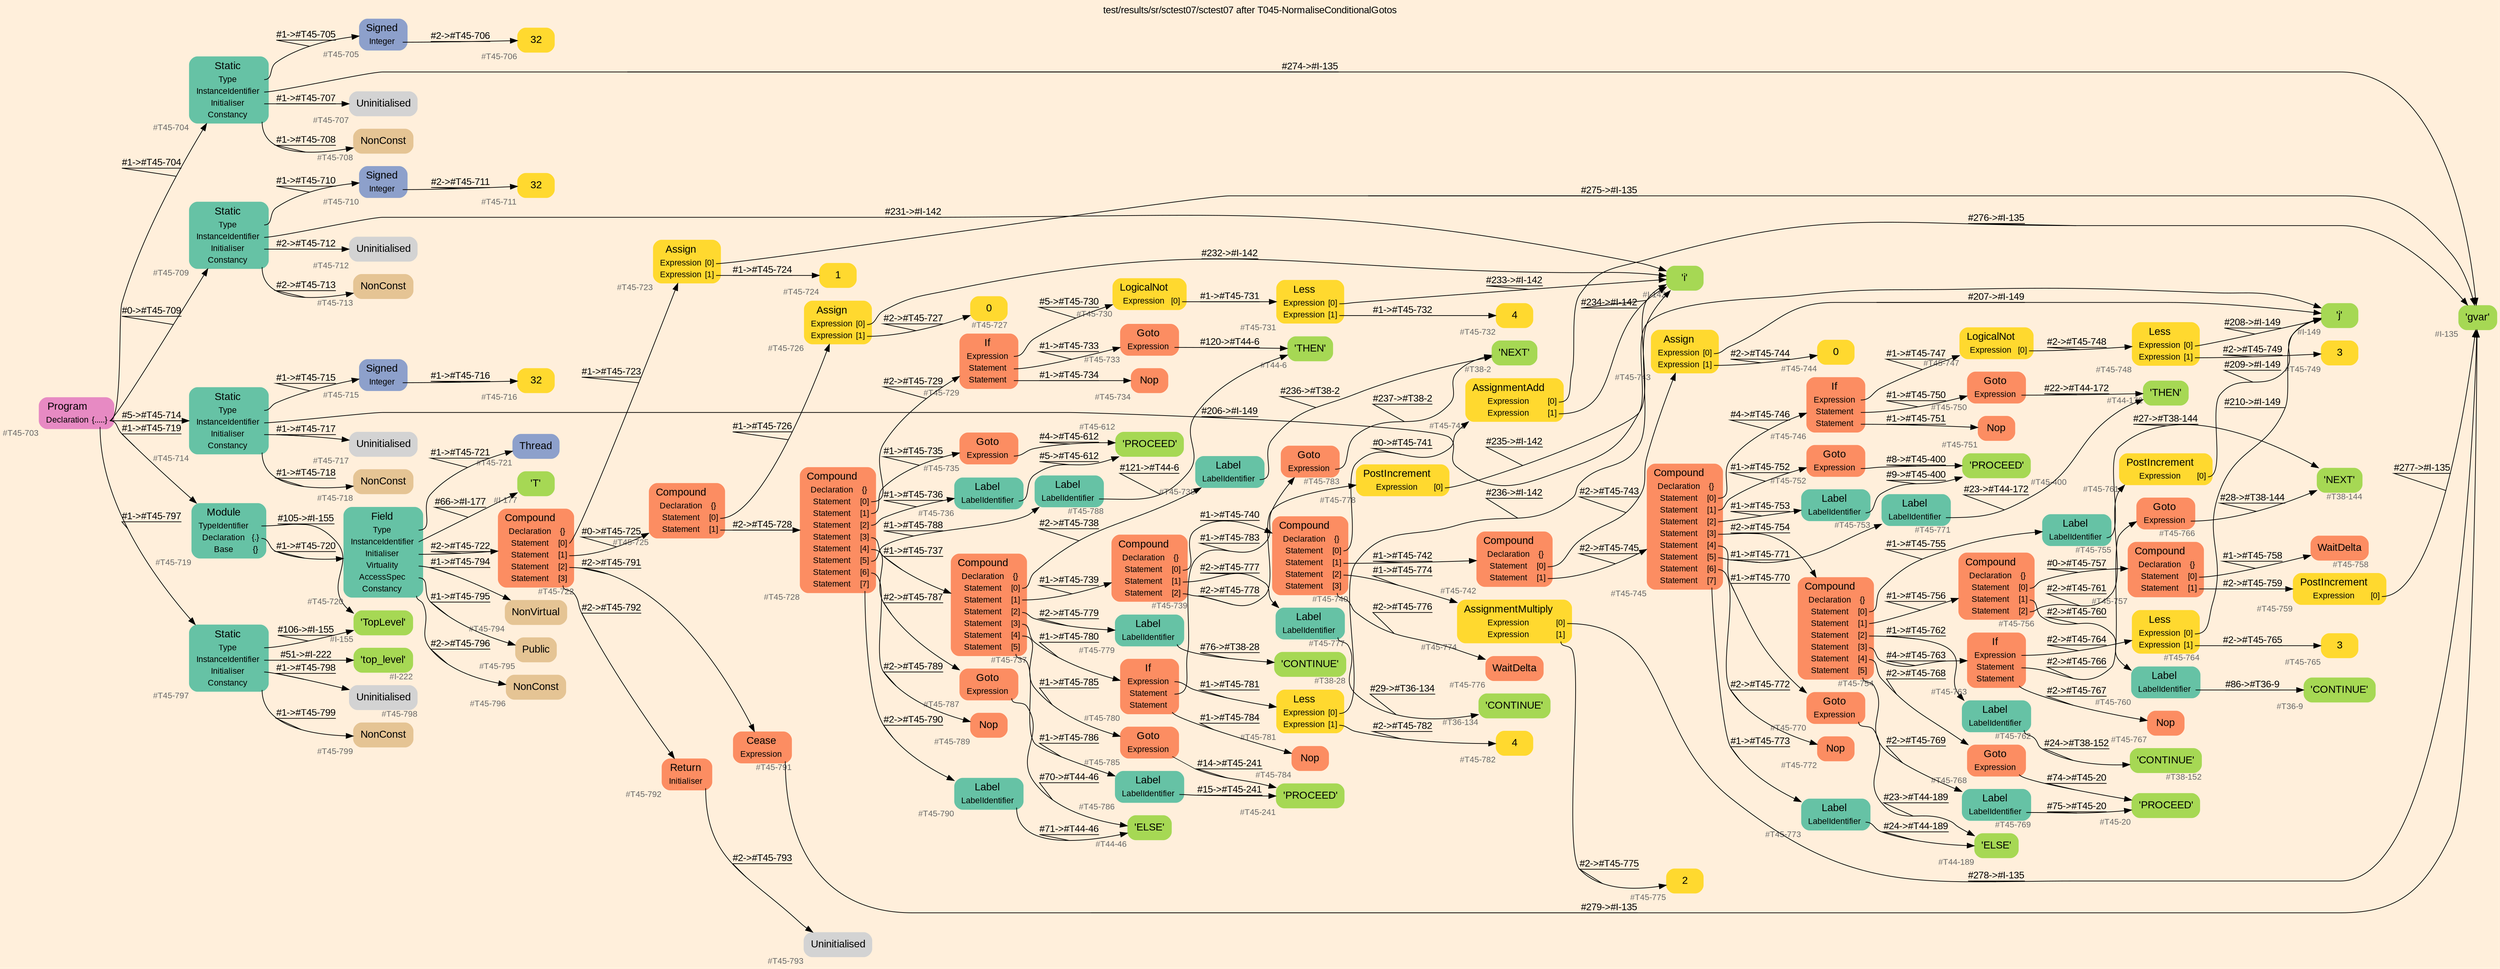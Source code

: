 digraph "test/results/sr/sctest07/sctest07 after T045-NormaliseConditionalGotos" {
label = "test/results/sr/sctest07/sctest07 after T045-NormaliseConditionalGotos"
labelloc = t
graph [
    rankdir = "LR"
    ranksep = 0.3
    bgcolor = antiquewhite1
    color = black
    fontcolor = black
    fontname = "Arial"
];
node [
    fontname = "Arial"
];
edge [
    fontname = "Arial"
];

// -------------------- node figure --------------------
// -------- block #T45-703 ----------
"#T45-703" [
    fillcolor = "/set28/4"
    xlabel = "#T45-703"
    fontsize = "12"
    fontcolor = grey40
    shape = "plaintext"
    label = <<TABLE BORDER="0" CELLBORDER="0" CELLSPACING="0">
     <TR><TD><FONT COLOR="black" POINT-SIZE="15">Program</FONT></TD></TR>
     <TR><TD><FONT COLOR="black" POINT-SIZE="12">Declaration</FONT></TD><TD PORT="port0"><FONT COLOR="black" POINT-SIZE="12">{.....}</FONT></TD></TR>
    </TABLE>>
    style = "rounded,filled"
];

// -------- block #T45-704 ----------
"#T45-704" [
    fillcolor = "/set28/1"
    xlabel = "#T45-704"
    fontsize = "12"
    fontcolor = grey40
    shape = "plaintext"
    label = <<TABLE BORDER="0" CELLBORDER="0" CELLSPACING="0">
     <TR><TD><FONT COLOR="black" POINT-SIZE="15">Static</FONT></TD></TR>
     <TR><TD><FONT COLOR="black" POINT-SIZE="12">Type</FONT></TD><TD PORT="port0"></TD></TR>
     <TR><TD><FONT COLOR="black" POINT-SIZE="12">InstanceIdentifier</FONT></TD><TD PORT="port1"></TD></TR>
     <TR><TD><FONT COLOR="black" POINT-SIZE="12">Initialiser</FONT></TD><TD PORT="port2"></TD></TR>
     <TR><TD><FONT COLOR="black" POINT-SIZE="12">Constancy</FONT></TD><TD PORT="port3"></TD></TR>
    </TABLE>>
    style = "rounded,filled"
];

// -------- block #T45-705 ----------
"#T45-705" [
    fillcolor = "/set28/3"
    xlabel = "#T45-705"
    fontsize = "12"
    fontcolor = grey40
    shape = "plaintext"
    label = <<TABLE BORDER="0" CELLBORDER="0" CELLSPACING="0">
     <TR><TD><FONT COLOR="black" POINT-SIZE="15">Signed</FONT></TD></TR>
     <TR><TD><FONT COLOR="black" POINT-SIZE="12">Integer</FONT></TD><TD PORT="port0"></TD></TR>
    </TABLE>>
    style = "rounded,filled"
];

// -------- block #T45-706 ----------
"#T45-706" [
    fillcolor = "/set28/6"
    xlabel = "#T45-706"
    fontsize = "12"
    fontcolor = grey40
    shape = "plaintext"
    label = <<TABLE BORDER="0" CELLBORDER="0" CELLSPACING="0">
     <TR><TD><FONT COLOR="black" POINT-SIZE="15">32</FONT></TD></TR>
    </TABLE>>
    style = "rounded,filled"
];

// -------- block #I-135 ----------
"#I-135" [
    fillcolor = "/set28/5"
    xlabel = "#I-135"
    fontsize = "12"
    fontcolor = grey40
    shape = "plaintext"
    label = <<TABLE BORDER="0" CELLBORDER="0" CELLSPACING="0">
     <TR><TD><FONT COLOR="black" POINT-SIZE="15">'gvar'</FONT></TD></TR>
    </TABLE>>
    style = "rounded,filled"
];

// -------- block #T45-707 ----------
"#T45-707" [
    xlabel = "#T45-707"
    fontsize = "12"
    fontcolor = grey40
    shape = "plaintext"
    label = <<TABLE BORDER="0" CELLBORDER="0" CELLSPACING="0">
     <TR><TD><FONT COLOR="black" POINT-SIZE="15">Uninitialised</FONT></TD></TR>
    </TABLE>>
    style = "rounded,filled"
];

// -------- block #T45-708 ----------
"#T45-708" [
    fillcolor = "/set28/7"
    xlabel = "#T45-708"
    fontsize = "12"
    fontcolor = grey40
    shape = "plaintext"
    label = <<TABLE BORDER="0" CELLBORDER="0" CELLSPACING="0">
     <TR><TD><FONT COLOR="black" POINT-SIZE="15">NonConst</FONT></TD></TR>
    </TABLE>>
    style = "rounded,filled"
];

// -------- block #T45-709 ----------
"#T45-709" [
    fillcolor = "/set28/1"
    xlabel = "#T45-709"
    fontsize = "12"
    fontcolor = grey40
    shape = "plaintext"
    label = <<TABLE BORDER="0" CELLBORDER="0" CELLSPACING="0">
     <TR><TD><FONT COLOR="black" POINT-SIZE="15">Static</FONT></TD></TR>
     <TR><TD><FONT COLOR="black" POINT-SIZE="12">Type</FONT></TD><TD PORT="port0"></TD></TR>
     <TR><TD><FONT COLOR="black" POINT-SIZE="12">InstanceIdentifier</FONT></TD><TD PORT="port1"></TD></TR>
     <TR><TD><FONT COLOR="black" POINT-SIZE="12">Initialiser</FONT></TD><TD PORT="port2"></TD></TR>
     <TR><TD><FONT COLOR="black" POINT-SIZE="12">Constancy</FONT></TD><TD PORT="port3"></TD></TR>
    </TABLE>>
    style = "rounded,filled"
];

// -------- block #T45-710 ----------
"#T45-710" [
    fillcolor = "/set28/3"
    xlabel = "#T45-710"
    fontsize = "12"
    fontcolor = grey40
    shape = "plaintext"
    label = <<TABLE BORDER="0" CELLBORDER="0" CELLSPACING="0">
     <TR><TD><FONT COLOR="black" POINT-SIZE="15">Signed</FONT></TD></TR>
     <TR><TD><FONT COLOR="black" POINT-SIZE="12">Integer</FONT></TD><TD PORT="port0"></TD></TR>
    </TABLE>>
    style = "rounded,filled"
];

// -------- block #T45-711 ----------
"#T45-711" [
    fillcolor = "/set28/6"
    xlabel = "#T45-711"
    fontsize = "12"
    fontcolor = grey40
    shape = "plaintext"
    label = <<TABLE BORDER="0" CELLBORDER="0" CELLSPACING="0">
     <TR><TD><FONT COLOR="black" POINT-SIZE="15">32</FONT></TD></TR>
    </TABLE>>
    style = "rounded,filled"
];

// -------- block #I-142 ----------
"#I-142" [
    fillcolor = "/set28/5"
    xlabel = "#I-142"
    fontsize = "12"
    fontcolor = grey40
    shape = "plaintext"
    label = <<TABLE BORDER="0" CELLBORDER="0" CELLSPACING="0">
     <TR><TD><FONT COLOR="black" POINT-SIZE="15">'i'</FONT></TD></TR>
    </TABLE>>
    style = "rounded,filled"
];

// -------- block #T45-712 ----------
"#T45-712" [
    xlabel = "#T45-712"
    fontsize = "12"
    fontcolor = grey40
    shape = "plaintext"
    label = <<TABLE BORDER="0" CELLBORDER="0" CELLSPACING="0">
     <TR><TD><FONT COLOR="black" POINT-SIZE="15">Uninitialised</FONT></TD></TR>
    </TABLE>>
    style = "rounded,filled"
];

// -------- block #T45-713 ----------
"#T45-713" [
    fillcolor = "/set28/7"
    xlabel = "#T45-713"
    fontsize = "12"
    fontcolor = grey40
    shape = "plaintext"
    label = <<TABLE BORDER="0" CELLBORDER="0" CELLSPACING="0">
     <TR><TD><FONT COLOR="black" POINT-SIZE="15">NonConst</FONT></TD></TR>
    </TABLE>>
    style = "rounded,filled"
];

// -------- block #T45-714 ----------
"#T45-714" [
    fillcolor = "/set28/1"
    xlabel = "#T45-714"
    fontsize = "12"
    fontcolor = grey40
    shape = "plaintext"
    label = <<TABLE BORDER="0" CELLBORDER="0" CELLSPACING="0">
     <TR><TD><FONT COLOR="black" POINT-SIZE="15">Static</FONT></TD></TR>
     <TR><TD><FONT COLOR="black" POINT-SIZE="12">Type</FONT></TD><TD PORT="port0"></TD></TR>
     <TR><TD><FONT COLOR="black" POINT-SIZE="12">InstanceIdentifier</FONT></TD><TD PORT="port1"></TD></TR>
     <TR><TD><FONT COLOR="black" POINT-SIZE="12">Initialiser</FONT></TD><TD PORT="port2"></TD></TR>
     <TR><TD><FONT COLOR="black" POINT-SIZE="12">Constancy</FONT></TD><TD PORT="port3"></TD></TR>
    </TABLE>>
    style = "rounded,filled"
];

// -------- block #T45-715 ----------
"#T45-715" [
    fillcolor = "/set28/3"
    xlabel = "#T45-715"
    fontsize = "12"
    fontcolor = grey40
    shape = "plaintext"
    label = <<TABLE BORDER="0" CELLBORDER="0" CELLSPACING="0">
     <TR><TD><FONT COLOR="black" POINT-SIZE="15">Signed</FONT></TD></TR>
     <TR><TD><FONT COLOR="black" POINT-SIZE="12">Integer</FONT></TD><TD PORT="port0"></TD></TR>
    </TABLE>>
    style = "rounded,filled"
];

// -------- block #T45-716 ----------
"#T45-716" [
    fillcolor = "/set28/6"
    xlabel = "#T45-716"
    fontsize = "12"
    fontcolor = grey40
    shape = "plaintext"
    label = <<TABLE BORDER="0" CELLBORDER="0" CELLSPACING="0">
     <TR><TD><FONT COLOR="black" POINT-SIZE="15">32</FONT></TD></TR>
    </TABLE>>
    style = "rounded,filled"
];

// -------- block #I-149 ----------
"#I-149" [
    fillcolor = "/set28/5"
    xlabel = "#I-149"
    fontsize = "12"
    fontcolor = grey40
    shape = "plaintext"
    label = <<TABLE BORDER="0" CELLBORDER="0" CELLSPACING="0">
     <TR><TD><FONT COLOR="black" POINT-SIZE="15">'j'</FONT></TD></TR>
    </TABLE>>
    style = "rounded,filled"
];

// -------- block #T45-717 ----------
"#T45-717" [
    xlabel = "#T45-717"
    fontsize = "12"
    fontcolor = grey40
    shape = "plaintext"
    label = <<TABLE BORDER="0" CELLBORDER="0" CELLSPACING="0">
     <TR><TD><FONT COLOR="black" POINT-SIZE="15">Uninitialised</FONT></TD></TR>
    </TABLE>>
    style = "rounded,filled"
];

// -------- block #T45-718 ----------
"#T45-718" [
    fillcolor = "/set28/7"
    xlabel = "#T45-718"
    fontsize = "12"
    fontcolor = grey40
    shape = "plaintext"
    label = <<TABLE BORDER="0" CELLBORDER="0" CELLSPACING="0">
     <TR><TD><FONT COLOR="black" POINT-SIZE="15">NonConst</FONT></TD></TR>
    </TABLE>>
    style = "rounded,filled"
];

// -------- block #T45-719 ----------
"#T45-719" [
    fillcolor = "/set28/1"
    xlabel = "#T45-719"
    fontsize = "12"
    fontcolor = grey40
    shape = "plaintext"
    label = <<TABLE BORDER="0" CELLBORDER="0" CELLSPACING="0">
     <TR><TD><FONT COLOR="black" POINT-SIZE="15">Module</FONT></TD></TR>
     <TR><TD><FONT COLOR="black" POINT-SIZE="12">TypeIdentifier</FONT></TD><TD PORT="port0"></TD></TR>
     <TR><TD><FONT COLOR="black" POINT-SIZE="12">Declaration</FONT></TD><TD PORT="port1"><FONT COLOR="black" POINT-SIZE="12">{.}</FONT></TD></TR>
     <TR><TD><FONT COLOR="black" POINT-SIZE="12">Base</FONT></TD><TD PORT="port2"><FONT COLOR="black" POINT-SIZE="12">{}</FONT></TD></TR>
    </TABLE>>
    style = "rounded,filled"
];

// -------- block #I-155 ----------
"#I-155" [
    fillcolor = "/set28/5"
    xlabel = "#I-155"
    fontsize = "12"
    fontcolor = grey40
    shape = "plaintext"
    label = <<TABLE BORDER="0" CELLBORDER="0" CELLSPACING="0">
     <TR><TD><FONT COLOR="black" POINT-SIZE="15">'TopLevel'</FONT></TD></TR>
    </TABLE>>
    style = "rounded,filled"
];

// -------- block #T45-720 ----------
"#T45-720" [
    fillcolor = "/set28/1"
    xlabel = "#T45-720"
    fontsize = "12"
    fontcolor = grey40
    shape = "plaintext"
    label = <<TABLE BORDER="0" CELLBORDER="0" CELLSPACING="0">
     <TR><TD><FONT COLOR="black" POINT-SIZE="15">Field</FONT></TD></TR>
     <TR><TD><FONT COLOR="black" POINT-SIZE="12">Type</FONT></TD><TD PORT="port0"></TD></TR>
     <TR><TD><FONT COLOR="black" POINT-SIZE="12">InstanceIdentifier</FONT></TD><TD PORT="port1"></TD></TR>
     <TR><TD><FONT COLOR="black" POINT-SIZE="12">Initialiser</FONT></TD><TD PORT="port2"></TD></TR>
     <TR><TD><FONT COLOR="black" POINT-SIZE="12">Virtuality</FONT></TD><TD PORT="port3"></TD></TR>
     <TR><TD><FONT COLOR="black" POINT-SIZE="12">AccessSpec</FONT></TD><TD PORT="port4"></TD></TR>
     <TR><TD><FONT COLOR="black" POINT-SIZE="12">Constancy</FONT></TD><TD PORT="port5"></TD></TR>
    </TABLE>>
    style = "rounded,filled"
];

// -------- block #T45-721 ----------
"#T45-721" [
    fillcolor = "/set28/3"
    xlabel = "#T45-721"
    fontsize = "12"
    fontcolor = grey40
    shape = "plaintext"
    label = <<TABLE BORDER="0" CELLBORDER="0" CELLSPACING="0">
     <TR><TD><FONT COLOR="black" POINT-SIZE="15">Thread</FONT></TD></TR>
    </TABLE>>
    style = "rounded,filled"
];

// -------- block #I-177 ----------
"#I-177" [
    fillcolor = "/set28/5"
    xlabel = "#I-177"
    fontsize = "12"
    fontcolor = grey40
    shape = "plaintext"
    label = <<TABLE BORDER="0" CELLBORDER="0" CELLSPACING="0">
     <TR><TD><FONT COLOR="black" POINT-SIZE="15">'T'</FONT></TD></TR>
    </TABLE>>
    style = "rounded,filled"
];

// -------- block #T45-722 ----------
"#T45-722" [
    fillcolor = "/set28/2"
    xlabel = "#T45-722"
    fontsize = "12"
    fontcolor = grey40
    shape = "plaintext"
    label = <<TABLE BORDER="0" CELLBORDER="0" CELLSPACING="0">
     <TR><TD><FONT COLOR="black" POINT-SIZE="15">Compound</FONT></TD></TR>
     <TR><TD><FONT COLOR="black" POINT-SIZE="12">Declaration</FONT></TD><TD PORT="port0"><FONT COLOR="black" POINT-SIZE="12">{}</FONT></TD></TR>
     <TR><TD><FONT COLOR="black" POINT-SIZE="12">Statement</FONT></TD><TD PORT="port1"><FONT COLOR="black" POINT-SIZE="12">[0]</FONT></TD></TR>
     <TR><TD><FONT COLOR="black" POINT-SIZE="12">Statement</FONT></TD><TD PORT="port2"><FONT COLOR="black" POINT-SIZE="12">[1]</FONT></TD></TR>
     <TR><TD><FONT COLOR="black" POINT-SIZE="12">Statement</FONT></TD><TD PORT="port3"><FONT COLOR="black" POINT-SIZE="12">[2]</FONT></TD></TR>
     <TR><TD><FONT COLOR="black" POINT-SIZE="12">Statement</FONT></TD><TD PORT="port4"><FONT COLOR="black" POINT-SIZE="12">[3]</FONT></TD></TR>
    </TABLE>>
    style = "rounded,filled"
];

// -------- block #T45-723 ----------
"#T45-723" [
    fillcolor = "/set28/6"
    xlabel = "#T45-723"
    fontsize = "12"
    fontcolor = grey40
    shape = "plaintext"
    label = <<TABLE BORDER="0" CELLBORDER="0" CELLSPACING="0">
     <TR><TD><FONT COLOR="black" POINT-SIZE="15">Assign</FONT></TD></TR>
     <TR><TD><FONT COLOR="black" POINT-SIZE="12">Expression</FONT></TD><TD PORT="port0"><FONT COLOR="black" POINT-SIZE="12">[0]</FONT></TD></TR>
     <TR><TD><FONT COLOR="black" POINT-SIZE="12">Expression</FONT></TD><TD PORT="port1"><FONT COLOR="black" POINT-SIZE="12">[1]</FONT></TD></TR>
    </TABLE>>
    style = "rounded,filled"
];

// -------- block #T45-724 ----------
"#T45-724" [
    fillcolor = "/set28/6"
    xlabel = "#T45-724"
    fontsize = "12"
    fontcolor = grey40
    shape = "plaintext"
    label = <<TABLE BORDER="0" CELLBORDER="0" CELLSPACING="0">
     <TR><TD><FONT COLOR="black" POINT-SIZE="15">1</FONT></TD></TR>
    </TABLE>>
    style = "rounded,filled"
];

// -------- block #T45-725 ----------
"#T45-725" [
    fillcolor = "/set28/2"
    xlabel = "#T45-725"
    fontsize = "12"
    fontcolor = grey40
    shape = "plaintext"
    label = <<TABLE BORDER="0" CELLBORDER="0" CELLSPACING="0">
     <TR><TD><FONT COLOR="black" POINT-SIZE="15">Compound</FONT></TD></TR>
     <TR><TD><FONT COLOR="black" POINT-SIZE="12">Declaration</FONT></TD><TD PORT="port0"><FONT COLOR="black" POINT-SIZE="12">{}</FONT></TD></TR>
     <TR><TD><FONT COLOR="black" POINT-SIZE="12">Statement</FONT></TD><TD PORT="port1"><FONT COLOR="black" POINT-SIZE="12">[0]</FONT></TD></TR>
     <TR><TD><FONT COLOR="black" POINT-SIZE="12">Statement</FONT></TD><TD PORT="port2"><FONT COLOR="black" POINT-SIZE="12">[1]</FONT></TD></TR>
    </TABLE>>
    style = "rounded,filled"
];

// -------- block #T45-726 ----------
"#T45-726" [
    fillcolor = "/set28/6"
    xlabel = "#T45-726"
    fontsize = "12"
    fontcolor = grey40
    shape = "plaintext"
    label = <<TABLE BORDER="0" CELLBORDER="0" CELLSPACING="0">
     <TR><TD><FONT COLOR="black" POINT-SIZE="15">Assign</FONT></TD></TR>
     <TR><TD><FONT COLOR="black" POINT-SIZE="12">Expression</FONT></TD><TD PORT="port0"><FONT COLOR="black" POINT-SIZE="12">[0]</FONT></TD></TR>
     <TR><TD><FONT COLOR="black" POINT-SIZE="12">Expression</FONT></TD><TD PORT="port1"><FONT COLOR="black" POINT-SIZE="12">[1]</FONT></TD></TR>
    </TABLE>>
    style = "rounded,filled"
];

// -------- block #T45-727 ----------
"#T45-727" [
    fillcolor = "/set28/6"
    xlabel = "#T45-727"
    fontsize = "12"
    fontcolor = grey40
    shape = "plaintext"
    label = <<TABLE BORDER="0" CELLBORDER="0" CELLSPACING="0">
     <TR><TD><FONT COLOR="black" POINT-SIZE="15">0</FONT></TD></TR>
    </TABLE>>
    style = "rounded,filled"
];

// -------- block #T45-728 ----------
"#T45-728" [
    fillcolor = "/set28/2"
    xlabel = "#T45-728"
    fontsize = "12"
    fontcolor = grey40
    shape = "plaintext"
    label = <<TABLE BORDER="0" CELLBORDER="0" CELLSPACING="0">
     <TR><TD><FONT COLOR="black" POINT-SIZE="15">Compound</FONT></TD></TR>
     <TR><TD><FONT COLOR="black" POINT-SIZE="12">Declaration</FONT></TD><TD PORT="port0"><FONT COLOR="black" POINT-SIZE="12">{}</FONT></TD></TR>
     <TR><TD><FONT COLOR="black" POINT-SIZE="12">Statement</FONT></TD><TD PORT="port1"><FONT COLOR="black" POINT-SIZE="12">[0]</FONT></TD></TR>
     <TR><TD><FONT COLOR="black" POINT-SIZE="12">Statement</FONT></TD><TD PORT="port2"><FONT COLOR="black" POINT-SIZE="12">[1]</FONT></TD></TR>
     <TR><TD><FONT COLOR="black" POINT-SIZE="12">Statement</FONT></TD><TD PORT="port3"><FONT COLOR="black" POINT-SIZE="12">[2]</FONT></TD></TR>
     <TR><TD><FONT COLOR="black" POINT-SIZE="12">Statement</FONT></TD><TD PORT="port4"><FONT COLOR="black" POINT-SIZE="12">[3]</FONT></TD></TR>
     <TR><TD><FONT COLOR="black" POINT-SIZE="12">Statement</FONT></TD><TD PORT="port5"><FONT COLOR="black" POINT-SIZE="12">[4]</FONT></TD></TR>
     <TR><TD><FONT COLOR="black" POINT-SIZE="12">Statement</FONT></TD><TD PORT="port6"><FONT COLOR="black" POINT-SIZE="12">[5]</FONT></TD></TR>
     <TR><TD><FONT COLOR="black" POINT-SIZE="12">Statement</FONT></TD><TD PORT="port7"><FONT COLOR="black" POINT-SIZE="12">[6]</FONT></TD></TR>
     <TR><TD><FONT COLOR="black" POINT-SIZE="12">Statement</FONT></TD><TD PORT="port8"><FONT COLOR="black" POINT-SIZE="12">[7]</FONT></TD></TR>
    </TABLE>>
    style = "rounded,filled"
];

// -------- block #T45-729 ----------
"#T45-729" [
    fillcolor = "/set28/2"
    xlabel = "#T45-729"
    fontsize = "12"
    fontcolor = grey40
    shape = "plaintext"
    label = <<TABLE BORDER="0" CELLBORDER="0" CELLSPACING="0">
     <TR><TD><FONT COLOR="black" POINT-SIZE="15">If</FONT></TD></TR>
     <TR><TD><FONT COLOR="black" POINT-SIZE="12">Expression</FONT></TD><TD PORT="port0"></TD></TR>
     <TR><TD><FONT COLOR="black" POINT-SIZE="12">Statement</FONT></TD><TD PORT="port1"></TD></TR>
     <TR><TD><FONT COLOR="black" POINT-SIZE="12">Statement</FONT></TD><TD PORT="port2"></TD></TR>
    </TABLE>>
    style = "rounded,filled"
];

// -------- block #T45-730 ----------
"#T45-730" [
    fillcolor = "/set28/6"
    xlabel = "#T45-730"
    fontsize = "12"
    fontcolor = grey40
    shape = "plaintext"
    label = <<TABLE BORDER="0" CELLBORDER="0" CELLSPACING="0">
     <TR><TD><FONT COLOR="black" POINT-SIZE="15">LogicalNot</FONT></TD></TR>
     <TR><TD><FONT COLOR="black" POINT-SIZE="12">Expression</FONT></TD><TD PORT="port0"><FONT COLOR="black" POINT-SIZE="12">[0]</FONT></TD></TR>
    </TABLE>>
    style = "rounded,filled"
];

// -------- block #T45-731 ----------
"#T45-731" [
    fillcolor = "/set28/6"
    xlabel = "#T45-731"
    fontsize = "12"
    fontcolor = grey40
    shape = "plaintext"
    label = <<TABLE BORDER="0" CELLBORDER="0" CELLSPACING="0">
     <TR><TD><FONT COLOR="black" POINT-SIZE="15">Less</FONT></TD></TR>
     <TR><TD><FONT COLOR="black" POINT-SIZE="12">Expression</FONT></TD><TD PORT="port0"><FONT COLOR="black" POINT-SIZE="12">[0]</FONT></TD></TR>
     <TR><TD><FONT COLOR="black" POINT-SIZE="12">Expression</FONT></TD><TD PORT="port1"><FONT COLOR="black" POINT-SIZE="12">[1]</FONT></TD></TR>
    </TABLE>>
    style = "rounded,filled"
];

// -------- block #T45-732 ----------
"#T45-732" [
    fillcolor = "/set28/6"
    xlabel = "#T45-732"
    fontsize = "12"
    fontcolor = grey40
    shape = "plaintext"
    label = <<TABLE BORDER="0" CELLBORDER="0" CELLSPACING="0">
     <TR><TD><FONT COLOR="black" POINT-SIZE="15">4</FONT></TD></TR>
    </TABLE>>
    style = "rounded,filled"
];

// -------- block #T45-733 ----------
"#T45-733" [
    fillcolor = "/set28/2"
    xlabel = "#T45-733"
    fontsize = "12"
    fontcolor = grey40
    shape = "plaintext"
    label = <<TABLE BORDER="0" CELLBORDER="0" CELLSPACING="0">
     <TR><TD><FONT COLOR="black" POINT-SIZE="15">Goto</FONT></TD></TR>
     <TR><TD><FONT COLOR="black" POINT-SIZE="12">Expression</FONT></TD><TD PORT="port0"></TD></TR>
    </TABLE>>
    style = "rounded,filled"
];

// -------- block #T44-6 ----------
"#T44-6" [
    fillcolor = "/set28/5"
    xlabel = "#T44-6"
    fontsize = "12"
    fontcolor = grey40
    shape = "plaintext"
    label = <<TABLE BORDER="0" CELLBORDER="0" CELLSPACING="0">
     <TR><TD><FONT COLOR="black" POINT-SIZE="15">'THEN'</FONT></TD></TR>
    </TABLE>>
    style = "rounded,filled"
];

// -------- block #T45-734 ----------
"#T45-734" [
    fillcolor = "/set28/2"
    xlabel = "#T45-734"
    fontsize = "12"
    fontcolor = grey40
    shape = "plaintext"
    label = <<TABLE BORDER="0" CELLBORDER="0" CELLSPACING="0">
     <TR><TD><FONT COLOR="black" POINT-SIZE="15">Nop</FONT></TD></TR>
    </TABLE>>
    style = "rounded,filled"
];

// -------- block #T45-735 ----------
"#T45-735" [
    fillcolor = "/set28/2"
    xlabel = "#T45-735"
    fontsize = "12"
    fontcolor = grey40
    shape = "plaintext"
    label = <<TABLE BORDER="0" CELLBORDER="0" CELLSPACING="0">
     <TR><TD><FONT COLOR="black" POINT-SIZE="15">Goto</FONT></TD></TR>
     <TR><TD><FONT COLOR="black" POINT-SIZE="12">Expression</FONT></TD><TD PORT="port0"></TD></TR>
    </TABLE>>
    style = "rounded,filled"
];

// -------- block #T45-612 ----------
"#T45-612" [
    fillcolor = "/set28/5"
    xlabel = "#T45-612"
    fontsize = "12"
    fontcolor = grey40
    shape = "plaintext"
    label = <<TABLE BORDER="0" CELLBORDER="0" CELLSPACING="0">
     <TR><TD><FONT COLOR="black" POINT-SIZE="15">'PROCEED'</FONT></TD></TR>
    </TABLE>>
    style = "rounded,filled"
];

// -------- block #T45-736 ----------
"#T45-736" [
    fillcolor = "/set28/1"
    xlabel = "#T45-736"
    fontsize = "12"
    fontcolor = grey40
    shape = "plaintext"
    label = <<TABLE BORDER="0" CELLBORDER="0" CELLSPACING="0">
     <TR><TD><FONT COLOR="black" POINT-SIZE="15">Label</FONT></TD></TR>
     <TR><TD><FONT COLOR="black" POINT-SIZE="12">LabelIdentifier</FONT></TD><TD PORT="port0"></TD></TR>
    </TABLE>>
    style = "rounded,filled"
];

// -------- block #T45-737 ----------
"#T45-737" [
    fillcolor = "/set28/2"
    xlabel = "#T45-737"
    fontsize = "12"
    fontcolor = grey40
    shape = "plaintext"
    label = <<TABLE BORDER="0" CELLBORDER="0" CELLSPACING="0">
     <TR><TD><FONT COLOR="black" POINT-SIZE="15">Compound</FONT></TD></TR>
     <TR><TD><FONT COLOR="black" POINT-SIZE="12">Declaration</FONT></TD><TD PORT="port0"><FONT COLOR="black" POINT-SIZE="12">{}</FONT></TD></TR>
     <TR><TD><FONT COLOR="black" POINT-SIZE="12">Statement</FONT></TD><TD PORT="port1"><FONT COLOR="black" POINT-SIZE="12">[0]</FONT></TD></TR>
     <TR><TD><FONT COLOR="black" POINT-SIZE="12">Statement</FONT></TD><TD PORT="port2"><FONT COLOR="black" POINT-SIZE="12">[1]</FONT></TD></TR>
     <TR><TD><FONT COLOR="black" POINT-SIZE="12">Statement</FONT></TD><TD PORT="port3"><FONT COLOR="black" POINT-SIZE="12">[2]</FONT></TD></TR>
     <TR><TD><FONT COLOR="black" POINT-SIZE="12">Statement</FONT></TD><TD PORT="port4"><FONT COLOR="black" POINT-SIZE="12">[3]</FONT></TD></TR>
     <TR><TD><FONT COLOR="black" POINT-SIZE="12">Statement</FONT></TD><TD PORT="port5"><FONT COLOR="black" POINT-SIZE="12">[4]</FONT></TD></TR>
     <TR><TD><FONT COLOR="black" POINT-SIZE="12">Statement</FONT></TD><TD PORT="port6"><FONT COLOR="black" POINT-SIZE="12">[5]</FONT></TD></TR>
    </TABLE>>
    style = "rounded,filled"
];

// -------- block #T45-738 ----------
"#T45-738" [
    fillcolor = "/set28/1"
    xlabel = "#T45-738"
    fontsize = "12"
    fontcolor = grey40
    shape = "plaintext"
    label = <<TABLE BORDER="0" CELLBORDER="0" CELLSPACING="0">
     <TR><TD><FONT COLOR="black" POINT-SIZE="15">Label</FONT></TD></TR>
     <TR><TD><FONT COLOR="black" POINT-SIZE="12">LabelIdentifier</FONT></TD><TD PORT="port0"></TD></TR>
    </TABLE>>
    style = "rounded,filled"
];

// -------- block #T38-2 ----------
"#T38-2" [
    fillcolor = "/set28/5"
    xlabel = "#T38-2"
    fontsize = "12"
    fontcolor = grey40
    shape = "plaintext"
    label = <<TABLE BORDER="0" CELLBORDER="0" CELLSPACING="0">
     <TR><TD><FONT COLOR="black" POINT-SIZE="15">'NEXT'</FONT></TD></TR>
    </TABLE>>
    style = "rounded,filled"
];

// -------- block #T45-739 ----------
"#T45-739" [
    fillcolor = "/set28/2"
    xlabel = "#T45-739"
    fontsize = "12"
    fontcolor = grey40
    shape = "plaintext"
    label = <<TABLE BORDER="0" CELLBORDER="0" CELLSPACING="0">
     <TR><TD><FONT COLOR="black" POINT-SIZE="15">Compound</FONT></TD></TR>
     <TR><TD><FONT COLOR="black" POINT-SIZE="12">Declaration</FONT></TD><TD PORT="port0"><FONT COLOR="black" POINT-SIZE="12">{}</FONT></TD></TR>
     <TR><TD><FONT COLOR="black" POINT-SIZE="12">Statement</FONT></TD><TD PORT="port1"><FONT COLOR="black" POINT-SIZE="12">[0]</FONT></TD></TR>
     <TR><TD><FONT COLOR="black" POINT-SIZE="12">Statement</FONT></TD><TD PORT="port2"><FONT COLOR="black" POINT-SIZE="12">[1]</FONT></TD></TR>
     <TR><TD><FONT COLOR="black" POINT-SIZE="12">Statement</FONT></TD><TD PORT="port3"><FONT COLOR="black" POINT-SIZE="12">[2]</FONT></TD></TR>
    </TABLE>>
    style = "rounded,filled"
];

// -------- block #T45-740 ----------
"#T45-740" [
    fillcolor = "/set28/2"
    xlabel = "#T45-740"
    fontsize = "12"
    fontcolor = grey40
    shape = "plaintext"
    label = <<TABLE BORDER="0" CELLBORDER="0" CELLSPACING="0">
     <TR><TD><FONT COLOR="black" POINT-SIZE="15">Compound</FONT></TD></TR>
     <TR><TD><FONT COLOR="black" POINT-SIZE="12">Declaration</FONT></TD><TD PORT="port0"><FONT COLOR="black" POINT-SIZE="12">{}</FONT></TD></TR>
     <TR><TD><FONT COLOR="black" POINT-SIZE="12">Statement</FONT></TD><TD PORT="port1"><FONT COLOR="black" POINT-SIZE="12">[0]</FONT></TD></TR>
     <TR><TD><FONT COLOR="black" POINT-SIZE="12">Statement</FONT></TD><TD PORT="port2"><FONT COLOR="black" POINT-SIZE="12">[1]</FONT></TD></TR>
     <TR><TD><FONT COLOR="black" POINT-SIZE="12">Statement</FONT></TD><TD PORT="port3"><FONT COLOR="black" POINT-SIZE="12">[2]</FONT></TD></TR>
     <TR><TD><FONT COLOR="black" POINT-SIZE="12">Statement</FONT></TD><TD PORT="port4"><FONT COLOR="black" POINT-SIZE="12">[3]</FONT></TD></TR>
    </TABLE>>
    style = "rounded,filled"
];

// -------- block #T45-741 ----------
"#T45-741" [
    fillcolor = "/set28/6"
    xlabel = "#T45-741"
    fontsize = "12"
    fontcolor = grey40
    shape = "plaintext"
    label = <<TABLE BORDER="0" CELLBORDER="0" CELLSPACING="0">
     <TR><TD><FONT COLOR="black" POINT-SIZE="15">AssignmentAdd</FONT></TD></TR>
     <TR><TD><FONT COLOR="black" POINT-SIZE="12">Expression</FONT></TD><TD PORT="port0"><FONT COLOR="black" POINT-SIZE="12">[0]</FONT></TD></TR>
     <TR><TD><FONT COLOR="black" POINT-SIZE="12">Expression</FONT></TD><TD PORT="port1"><FONT COLOR="black" POINT-SIZE="12">[1]</FONT></TD></TR>
    </TABLE>>
    style = "rounded,filled"
];

// -------- block #T45-742 ----------
"#T45-742" [
    fillcolor = "/set28/2"
    xlabel = "#T45-742"
    fontsize = "12"
    fontcolor = grey40
    shape = "plaintext"
    label = <<TABLE BORDER="0" CELLBORDER="0" CELLSPACING="0">
     <TR><TD><FONT COLOR="black" POINT-SIZE="15">Compound</FONT></TD></TR>
     <TR><TD><FONT COLOR="black" POINT-SIZE="12">Declaration</FONT></TD><TD PORT="port0"><FONT COLOR="black" POINT-SIZE="12">{}</FONT></TD></TR>
     <TR><TD><FONT COLOR="black" POINT-SIZE="12">Statement</FONT></TD><TD PORT="port1"><FONT COLOR="black" POINT-SIZE="12">[0]</FONT></TD></TR>
     <TR><TD><FONT COLOR="black" POINT-SIZE="12">Statement</FONT></TD><TD PORT="port2"><FONT COLOR="black" POINT-SIZE="12">[1]</FONT></TD></TR>
    </TABLE>>
    style = "rounded,filled"
];

// -------- block #T45-743 ----------
"#T45-743" [
    fillcolor = "/set28/6"
    xlabel = "#T45-743"
    fontsize = "12"
    fontcolor = grey40
    shape = "plaintext"
    label = <<TABLE BORDER="0" CELLBORDER="0" CELLSPACING="0">
     <TR><TD><FONT COLOR="black" POINT-SIZE="15">Assign</FONT></TD></TR>
     <TR><TD><FONT COLOR="black" POINT-SIZE="12">Expression</FONT></TD><TD PORT="port0"><FONT COLOR="black" POINT-SIZE="12">[0]</FONT></TD></TR>
     <TR><TD><FONT COLOR="black" POINT-SIZE="12">Expression</FONT></TD><TD PORT="port1"><FONT COLOR="black" POINT-SIZE="12">[1]</FONT></TD></TR>
    </TABLE>>
    style = "rounded,filled"
];

// -------- block #T45-744 ----------
"#T45-744" [
    fillcolor = "/set28/6"
    xlabel = "#T45-744"
    fontsize = "12"
    fontcolor = grey40
    shape = "plaintext"
    label = <<TABLE BORDER="0" CELLBORDER="0" CELLSPACING="0">
     <TR><TD><FONT COLOR="black" POINT-SIZE="15">0</FONT></TD></TR>
    </TABLE>>
    style = "rounded,filled"
];

// -------- block #T45-745 ----------
"#T45-745" [
    fillcolor = "/set28/2"
    xlabel = "#T45-745"
    fontsize = "12"
    fontcolor = grey40
    shape = "plaintext"
    label = <<TABLE BORDER="0" CELLBORDER="0" CELLSPACING="0">
     <TR><TD><FONT COLOR="black" POINT-SIZE="15">Compound</FONT></TD></TR>
     <TR><TD><FONT COLOR="black" POINT-SIZE="12">Declaration</FONT></TD><TD PORT="port0"><FONT COLOR="black" POINT-SIZE="12">{}</FONT></TD></TR>
     <TR><TD><FONT COLOR="black" POINT-SIZE="12">Statement</FONT></TD><TD PORT="port1"><FONT COLOR="black" POINT-SIZE="12">[0]</FONT></TD></TR>
     <TR><TD><FONT COLOR="black" POINT-SIZE="12">Statement</FONT></TD><TD PORT="port2"><FONT COLOR="black" POINT-SIZE="12">[1]</FONT></TD></TR>
     <TR><TD><FONT COLOR="black" POINT-SIZE="12">Statement</FONT></TD><TD PORT="port3"><FONT COLOR="black" POINT-SIZE="12">[2]</FONT></TD></TR>
     <TR><TD><FONT COLOR="black" POINT-SIZE="12">Statement</FONT></TD><TD PORT="port4"><FONT COLOR="black" POINT-SIZE="12">[3]</FONT></TD></TR>
     <TR><TD><FONT COLOR="black" POINT-SIZE="12">Statement</FONT></TD><TD PORT="port5"><FONT COLOR="black" POINT-SIZE="12">[4]</FONT></TD></TR>
     <TR><TD><FONT COLOR="black" POINT-SIZE="12">Statement</FONT></TD><TD PORT="port6"><FONT COLOR="black" POINT-SIZE="12">[5]</FONT></TD></TR>
     <TR><TD><FONT COLOR="black" POINT-SIZE="12">Statement</FONT></TD><TD PORT="port7"><FONT COLOR="black" POINT-SIZE="12">[6]</FONT></TD></TR>
     <TR><TD><FONT COLOR="black" POINT-SIZE="12">Statement</FONT></TD><TD PORT="port8"><FONT COLOR="black" POINT-SIZE="12">[7]</FONT></TD></TR>
    </TABLE>>
    style = "rounded,filled"
];

// -------- block #T45-746 ----------
"#T45-746" [
    fillcolor = "/set28/2"
    xlabel = "#T45-746"
    fontsize = "12"
    fontcolor = grey40
    shape = "plaintext"
    label = <<TABLE BORDER="0" CELLBORDER="0" CELLSPACING="0">
     <TR><TD><FONT COLOR="black" POINT-SIZE="15">If</FONT></TD></TR>
     <TR><TD><FONT COLOR="black" POINT-SIZE="12">Expression</FONT></TD><TD PORT="port0"></TD></TR>
     <TR><TD><FONT COLOR="black" POINT-SIZE="12">Statement</FONT></TD><TD PORT="port1"></TD></TR>
     <TR><TD><FONT COLOR="black" POINT-SIZE="12">Statement</FONT></TD><TD PORT="port2"></TD></TR>
    </TABLE>>
    style = "rounded,filled"
];

// -------- block #T45-747 ----------
"#T45-747" [
    fillcolor = "/set28/6"
    xlabel = "#T45-747"
    fontsize = "12"
    fontcolor = grey40
    shape = "plaintext"
    label = <<TABLE BORDER="0" CELLBORDER="0" CELLSPACING="0">
     <TR><TD><FONT COLOR="black" POINT-SIZE="15">LogicalNot</FONT></TD></TR>
     <TR><TD><FONT COLOR="black" POINT-SIZE="12">Expression</FONT></TD><TD PORT="port0"><FONT COLOR="black" POINT-SIZE="12">[0]</FONT></TD></TR>
    </TABLE>>
    style = "rounded,filled"
];

// -------- block #T45-748 ----------
"#T45-748" [
    fillcolor = "/set28/6"
    xlabel = "#T45-748"
    fontsize = "12"
    fontcolor = grey40
    shape = "plaintext"
    label = <<TABLE BORDER="0" CELLBORDER="0" CELLSPACING="0">
     <TR><TD><FONT COLOR="black" POINT-SIZE="15">Less</FONT></TD></TR>
     <TR><TD><FONT COLOR="black" POINT-SIZE="12">Expression</FONT></TD><TD PORT="port0"><FONT COLOR="black" POINT-SIZE="12">[0]</FONT></TD></TR>
     <TR><TD><FONT COLOR="black" POINT-SIZE="12">Expression</FONT></TD><TD PORT="port1"><FONT COLOR="black" POINT-SIZE="12">[1]</FONT></TD></TR>
    </TABLE>>
    style = "rounded,filled"
];

// -------- block #T45-749 ----------
"#T45-749" [
    fillcolor = "/set28/6"
    xlabel = "#T45-749"
    fontsize = "12"
    fontcolor = grey40
    shape = "plaintext"
    label = <<TABLE BORDER="0" CELLBORDER="0" CELLSPACING="0">
     <TR><TD><FONT COLOR="black" POINT-SIZE="15">3</FONT></TD></TR>
    </TABLE>>
    style = "rounded,filled"
];

// -------- block #T45-750 ----------
"#T45-750" [
    fillcolor = "/set28/2"
    xlabel = "#T45-750"
    fontsize = "12"
    fontcolor = grey40
    shape = "plaintext"
    label = <<TABLE BORDER="0" CELLBORDER="0" CELLSPACING="0">
     <TR><TD><FONT COLOR="black" POINT-SIZE="15">Goto</FONT></TD></TR>
     <TR><TD><FONT COLOR="black" POINT-SIZE="12">Expression</FONT></TD><TD PORT="port0"></TD></TR>
    </TABLE>>
    style = "rounded,filled"
];

// -------- block #T44-172 ----------
"#T44-172" [
    fillcolor = "/set28/5"
    xlabel = "#T44-172"
    fontsize = "12"
    fontcolor = grey40
    shape = "plaintext"
    label = <<TABLE BORDER="0" CELLBORDER="0" CELLSPACING="0">
     <TR><TD><FONT COLOR="black" POINT-SIZE="15">'THEN'</FONT></TD></TR>
    </TABLE>>
    style = "rounded,filled"
];

// -------- block #T45-751 ----------
"#T45-751" [
    fillcolor = "/set28/2"
    xlabel = "#T45-751"
    fontsize = "12"
    fontcolor = grey40
    shape = "plaintext"
    label = <<TABLE BORDER="0" CELLBORDER="0" CELLSPACING="0">
     <TR><TD><FONT COLOR="black" POINT-SIZE="15">Nop</FONT></TD></TR>
    </TABLE>>
    style = "rounded,filled"
];

// -------- block #T45-752 ----------
"#T45-752" [
    fillcolor = "/set28/2"
    xlabel = "#T45-752"
    fontsize = "12"
    fontcolor = grey40
    shape = "plaintext"
    label = <<TABLE BORDER="0" CELLBORDER="0" CELLSPACING="0">
     <TR><TD><FONT COLOR="black" POINT-SIZE="15">Goto</FONT></TD></TR>
     <TR><TD><FONT COLOR="black" POINT-SIZE="12">Expression</FONT></TD><TD PORT="port0"></TD></TR>
    </TABLE>>
    style = "rounded,filled"
];

// -------- block #T45-400 ----------
"#T45-400" [
    fillcolor = "/set28/5"
    xlabel = "#T45-400"
    fontsize = "12"
    fontcolor = grey40
    shape = "plaintext"
    label = <<TABLE BORDER="0" CELLBORDER="0" CELLSPACING="0">
     <TR><TD><FONT COLOR="black" POINT-SIZE="15">'PROCEED'</FONT></TD></TR>
    </TABLE>>
    style = "rounded,filled"
];

// -------- block #T45-753 ----------
"#T45-753" [
    fillcolor = "/set28/1"
    xlabel = "#T45-753"
    fontsize = "12"
    fontcolor = grey40
    shape = "plaintext"
    label = <<TABLE BORDER="0" CELLBORDER="0" CELLSPACING="0">
     <TR><TD><FONT COLOR="black" POINT-SIZE="15">Label</FONT></TD></TR>
     <TR><TD><FONT COLOR="black" POINT-SIZE="12">LabelIdentifier</FONT></TD><TD PORT="port0"></TD></TR>
    </TABLE>>
    style = "rounded,filled"
];

// -------- block #T45-754 ----------
"#T45-754" [
    fillcolor = "/set28/2"
    xlabel = "#T45-754"
    fontsize = "12"
    fontcolor = grey40
    shape = "plaintext"
    label = <<TABLE BORDER="0" CELLBORDER="0" CELLSPACING="0">
     <TR><TD><FONT COLOR="black" POINT-SIZE="15">Compound</FONT></TD></TR>
     <TR><TD><FONT COLOR="black" POINT-SIZE="12">Declaration</FONT></TD><TD PORT="port0"><FONT COLOR="black" POINT-SIZE="12">{}</FONT></TD></TR>
     <TR><TD><FONT COLOR="black" POINT-SIZE="12">Statement</FONT></TD><TD PORT="port1"><FONT COLOR="black" POINT-SIZE="12">[0]</FONT></TD></TR>
     <TR><TD><FONT COLOR="black" POINT-SIZE="12">Statement</FONT></TD><TD PORT="port2"><FONT COLOR="black" POINT-SIZE="12">[1]</FONT></TD></TR>
     <TR><TD><FONT COLOR="black" POINT-SIZE="12">Statement</FONT></TD><TD PORT="port3"><FONT COLOR="black" POINT-SIZE="12">[2]</FONT></TD></TR>
     <TR><TD><FONT COLOR="black" POINT-SIZE="12">Statement</FONT></TD><TD PORT="port4"><FONT COLOR="black" POINT-SIZE="12">[3]</FONT></TD></TR>
     <TR><TD><FONT COLOR="black" POINT-SIZE="12">Statement</FONT></TD><TD PORT="port5"><FONT COLOR="black" POINT-SIZE="12">[4]</FONT></TD></TR>
     <TR><TD><FONT COLOR="black" POINT-SIZE="12">Statement</FONT></TD><TD PORT="port6"><FONT COLOR="black" POINT-SIZE="12">[5]</FONT></TD></TR>
    </TABLE>>
    style = "rounded,filled"
];

// -------- block #T45-755 ----------
"#T45-755" [
    fillcolor = "/set28/1"
    xlabel = "#T45-755"
    fontsize = "12"
    fontcolor = grey40
    shape = "plaintext"
    label = <<TABLE BORDER="0" CELLBORDER="0" CELLSPACING="0">
     <TR><TD><FONT COLOR="black" POINT-SIZE="15">Label</FONT></TD></TR>
     <TR><TD><FONT COLOR="black" POINT-SIZE="12">LabelIdentifier</FONT></TD><TD PORT="port0"></TD></TR>
    </TABLE>>
    style = "rounded,filled"
];

// -------- block #T38-144 ----------
"#T38-144" [
    fillcolor = "/set28/5"
    xlabel = "#T38-144"
    fontsize = "12"
    fontcolor = grey40
    shape = "plaintext"
    label = <<TABLE BORDER="0" CELLBORDER="0" CELLSPACING="0">
     <TR><TD><FONT COLOR="black" POINT-SIZE="15">'NEXT'</FONT></TD></TR>
    </TABLE>>
    style = "rounded,filled"
];

// -------- block #T45-756 ----------
"#T45-756" [
    fillcolor = "/set28/2"
    xlabel = "#T45-756"
    fontsize = "12"
    fontcolor = grey40
    shape = "plaintext"
    label = <<TABLE BORDER="0" CELLBORDER="0" CELLSPACING="0">
     <TR><TD><FONT COLOR="black" POINT-SIZE="15">Compound</FONT></TD></TR>
     <TR><TD><FONT COLOR="black" POINT-SIZE="12">Declaration</FONT></TD><TD PORT="port0"><FONT COLOR="black" POINT-SIZE="12">{}</FONT></TD></TR>
     <TR><TD><FONT COLOR="black" POINT-SIZE="12">Statement</FONT></TD><TD PORT="port1"><FONT COLOR="black" POINT-SIZE="12">[0]</FONT></TD></TR>
     <TR><TD><FONT COLOR="black" POINT-SIZE="12">Statement</FONT></TD><TD PORT="port2"><FONT COLOR="black" POINT-SIZE="12">[1]</FONT></TD></TR>
     <TR><TD><FONT COLOR="black" POINT-SIZE="12">Statement</FONT></TD><TD PORT="port3"><FONT COLOR="black" POINT-SIZE="12">[2]</FONT></TD></TR>
    </TABLE>>
    style = "rounded,filled"
];

// -------- block #T45-757 ----------
"#T45-757" [
    fillcolor = "/set28/2"
    xlabel = "#T45-757"
    fontsize = "12"
    fontcolor = grey40
    shape = "plaintext"
    label = <<TABLE BORDER="0" CELLBORDER="0" CELLSPACING="0">
     <TR><TD><FONT COLOR="black" POINT-SIZE="15">Compound</FONT></TD></TR>
     <TR><TD><FONT COLOR="black" POINT-SIZE="12">Declaration</FONT></TD><TD PORT="port0"><FONT COLOR="black" POINT-SIZE="12">{}</FONT></TD></TR>
     <TR><TD><FONT COLOR="black" POINT-SIZE="12">Statement</FONT></TD><TD PORT="port1"><FONT COLOR="black" POINT-SIZE="12">[0]</FONT></TD></TR>
     <TR><TD><FONT COLOR="black" POINT-SIZE="12">Statement</FONT></TD><TD PORT="port2"><FONT COLOR="black" POINT-SIZE="12">[1]</FONT></TD></TR>
    </TABLE>>
    style = "rounded,filled"
];

// -------- block #T45-758 ----------
"#T45-758" [
    fillcolor = "/set28/2"
    xlabel = "#T45-758"
    fontsize = "12"
    fontcolor = grey40
    shape = "plaintext"
    label = <<TABLE BORDER="0" CELLBORDER="0" CELLSPACING="0">
     <TR><TD><FONT COLOR="black" POINT-SIZE="15">WaitDelta</FONT></TD></TR>
    </TABLE>>
    style = "rounded,filled"
];

// -------- block #T45-759 ----------
"#T45-759" [
    fillcolor = "/set28/6"
    xlabel = "#T45-759"
    fontsize = "12"
    fontcolor = grey40
    shape = "plaintext"
    label = <<TABLE BORDER="0" CELLBORDER="0" CELLSPACING="0">
     <TR><TD><FONT COLOR="black" POINT-SIZE="15">PostIncrement</FONT></TD></TR>
     <TR><TD><FONT COLOR="black" POINT-SIZE="12">Expression</FONT></TD><TD PORT="port0"><FONT COLOR="black" POINT-SIZE="12">[0]</FONT></TD></TR>
    </TABLE>>
    style = "rounded,filled"
];

// -------- block #T45-760 ----------
"#T45-760" [
    fillcolor = "/set28/1"
    xlabel = "#T45-760"
    fontsize = "12"
    fontcolor = grey40
    shape = "plaintext"
    label = <<TABLE BORDER="0" CELLBORDER="0" CELLSPACING="0">
     <TR><TD><FONT COLOR="black" POINT-SIZE="15">Label</FONT></TD></TR>
     <TR><TD><FONT COLOR="black" POINT-SIZE="12">LabelIdentifier</FONT></TD><TD PORT="port0"></TD></TR>
    </TABLE>>
    style = "rounded,filled"
];

// -------- block #T36-9 ----------
"#T36-9" [
    fillcolor = "/set28/5"
    xlabel = "#T36-9"
    fontsize = "12"
    fontcolor = grey40
    shape = "plaintext"
    label = <<TABLE BORDER="0" CELLBORDER="0" CELLSPACING="0">
     <TR><TD><FONT COLOR="black" POINT-SIZE="15">'CONTINUE'</FONT></TD></TR>
    </TABLE>>
    style = "rounded,filled"
];

// -------- block #T45-761 ----------
"#T45-761" [
    fillcolor = "/set28/6"
    xlabel = "#T45-761"
    fontsize = "12"
    fontcolor = grey40
    shape = "plaintext"
    label = <<TABLE BORDER="0" CELLBORDER="0" CELLSPACING="0">
     <TR><TD><FONT COLOR="black" POINT-SIZE="15">PostIncrement</FONT></TD></TR>
     <TR><TD><FONT COLOR="black" POINT-SIZE="12">Expression</FONT></TD><TD PORT="port0"><FONT COLOR="black" POINT-SIZE="12">[0]</FONT></TD></TR>
    </TABLE>>
    style = "rounded,filled"
];

// -------- block #T45-762 ----------
"#T45-762" [
    fillcolor = "/set28/1"
    xlabel = "#T45-762"
    fontsize = "12"
    fontcolor = grey40
    shape = "plaintext"
    label = <<TABLE BORDER="0" CELLBORDER="0" CELLSPACING="0">
     <TR><TD><FONT COLOR="black" POINT-SIZE="15">Label</FONT></TD></TR>
     <TR><TD><FONT COLOR="black" POINT-SIZE="12">LabelIdentifier</FONT></TD><TD PORT="port0"></TD></TR>
    </TABLE>>
    style = "rounded,filled"
];

// -------- block #T38-152 ----------
"#T38-152" [
    fillcolor = "/set28/5"
    xlabel = "#T38-152"
    fontsize = "12"
    fontcolor = grey40
    shape = "plaintext"
    label = <<TABLE BORDER="0" CELLBORDER="0" CELLSPACING="0">
     <TR><TD><FONT COLOR="black" POINT-SIZE="15">'CONTINUE'</FONT></TD></TR>
    </TABLE>>
    style = "rounded,filled"
];

// -------- block #T45-763 ----------
"#T45-763" [
    fillcolor = "/set28/2"
    xlabel = "#T45-763"
    fontsize = "12"
    fontcolor = grey40
    shape = "plaintext"
    label = <<TABLE BORDER="0" CELLBORDER="0" CELLSPACING="0">
     <TR><TD><FONT COLOR="black" POINT-SIZE="15">If</FONT></TD></TR>
     <TR><TD><FONT COLOR="black" POINT-SIZE="12">Expression</FONT></TD><TD PORT="port0"></TD></TR>
     <TR><TD><FONT COLOR="black" POINT-SIZE="12">Statement</FONT></TD><TD PORT="port1"></TD></TR>
     <TR><TD><FONT COLOR="black" POINT-SIZE="12">Statement</FONT></TD><TD PORT="port2"></TD></TR>
    </TABLE>>
    style = "rounded,filled"
];

// -------- block #T45-764 ----------
"#T45-764" [
    fillcolor = "/set28/6"
    xlabel = "#T45-764"
    fontsize = "12"
    fontcolor = grey40
    shape = "plaintext"
    label = <<TABLE BORDER="0" CELLBORDER="0" CELLSPACING="0">
     <TR><TD><FONT COLOR="black" POINT-SIZE="15">Less</FONT></TD></TR>
     <TR><TD><FONT COLOR="black" POINT-SIZE="12">Expression</FONT></TD><TD PORT="port0"><FONT COLOR="black" POINT-SIZE="12">[0]</FONT></TD></TR>
     <TR><TD><FONT COLOR="black" POINT-SIZE="12">Expression</FONT></TD><TD PORT="port1"><FONT COLOR="black" POINT-SIZE="12">[1]</FONT></TD></TR>
    </TABLE>>
    style = "rounded,filled"
];

// -------- block #T45-765 ----------
"#T45-765" [
    fillcolor = "/set28/6"
    xlabel = "#T45-765"
    fontsize = "12"
    fontcolor = grey40
    shape = "plaintext"
    label = <<TABLE BORDER="0" CELLBORDER="0" CELLSPACING="0">
     <TR><TD><FONT COLOR="black" POINT-SIZE="15">3</FONT></TD></TR>
    </TABLE>>
    style = "rounded,filled"
];

// -------- block #T45-766 ----------
"#T45-766" [
    fillcolor = "/set28/2"
    xlabel = "#T45-766"
    fontsize = "12"
    fontcolor = grey40
    shape = "plaintext"
    label = <<TABLE BORDER="0" CELLBORDER="0" CELLSPACING="0">
     <TR><TD><FONT COLOR="black" POINT-SIZE="15">Goto</FONT></TD></TR>
     <TR><TD><FONT COLOR="black" POINT-SIZE="12">Expression</FONT></TD><TD PORT="port0"></TD></TR>
    </TABLE>>
    style = "rounded,filled"
];

// -------- block #T45-767 ----------
"#T45-767" [
    fillcolor = "/set28/2"
    xlabel = "#T45-767"
    fontsize = "12"
    fontcolor = grey40
    shape = "plaintext"
    label = <<TABLE BORDER="0" CELLBORDER="0" CELLSPACING="0">
     <TR><TD><FONT COLOR="black" POINT-SIZE="15">Nop</FONT></TD></TR>
    </TABLE>>
    style = "rounded,filled"
];

// -------- block #T45-768 ----------
"#T45-768" [
    fillcolor = "/set28/2"
    xlabel = "#T45-768"
    fontsize = "12"
    fontcolor = grey40
    shape = "plaintext"
    label = <<TABLE BORDER="0" CELLBORDER="0" CELLSPACING="0">
     <TR><TD><FONT COLOR="black" POINT-SIZE="15">Goto</FONT></TD></TR>
     <TR><TD><FONT COLOR="black" POINT-SIZE="12">Expression</FONT></TD><TD PORT="port0"></TD></TR>
    </TABLE>>
    style = "rounded,filled"
];

// -------- block #T45-20 ----------
"#T45-20" [
    fillcolor = "/set28/5"
    xlabel = "#T45-20"
    fontsize = "12"
    fontcolor = grey40
    shape = "plaintext"
    label = <<TABLE BORDER="0" CELLBORDER="0" CELLSPACING="0">
     <TR><TD><FONT COLOR="black" POINT-SIZE="15">'PROCEED'</FONT></TD></TR>
    </TABLE>>
    style = "rounded,filled"
];

// -------- block #T45-769 ----------
"#T45-769" [
    fillcolor = "/set28/1"
    xlabel = "#T45-769"
    fontsize = "12"
    fontcolor = grey40
    shape = "plaintext"
    label = <<TABLE BORDER="0" CELLBORDER="0" CELLSPACING="0">
     <TR><TD><FONT COLOR="black" POINT-SIZE="15">Label</FONT></TD></TR>
     <TR><TD><FONT COLOR="black" POINT-SIZE="12">LabelIdentifier</FONT></TD><TD PORT="port0"></TD></TR>
    </TABLE>>
    style = "rounded,filled"
];

// -------- block #T45-770 ----------
"#T45-770" [
    fillcolor = "/set28/2"
    xlabel = "#T45-770"
    fontsize = "12"
    fontcolor = grey40
    shape = "plaintext"
    label = <<TABLE BORDER="0" CELLBORDER="0" CELLSPACING="0">
     <TR><TD><FONT COLOR="black" POINT-SIZE="15">Goto</FONT></TD></TR>
     <TR><TD><FONT COLOR="black" POINT-SIZE="12">Expression</FONT></TD><TD PORT="port0"></TD></TR>
    </TABLE>>
    style = "rounded,filled"
];

// -------- block #T44-189 ----------
"#T44-189" [
    fillcolor = "/set28/5"
    xlabel = "#T44-189"
    fontsize = "12"
    fontcolor = grey40
    shape = "plaintext"
    label = <<TABLE BORDER="0" CELLBORDER="0" CELLSPACING="0">
     <TR><TD><FONT COLOR="black" POINT-SIZE="15">'ELSE'</FONT></TD></TR>
    </TABLE>>
    style = "rounded,filled"
];

// -------- block #T45-771 ----------
"#T45-771" [
    fillcolor = "/set28/1"
    xlabel = "#T45-771"
    fontsize = "12"
    fontcolor = grey40
    shape = "plaintext"
    label = <<TABLE BORDER="0" CELLBORDER="0" CELLSPACING="0">
     <TR><TD><FONT COLOR="black" POINT-SIZE="15">Label</FONT></TD></TR>
     <TR><TD><FONT COLOR="black" POINT-SIZE="12">LabelIdentifier</FONT></TD><TD PORT="port0"></TD></TR>
    </TABLE>>
    style = "rounded,filled"
];

// -------- block #T45-772 ----------
"#T45-772" [
    fillcolor = "/set28/2"
    xlabel = "#T45-772"
    fontsize = "12"
    fontcolor = grey40
    shape = "plaintext"
    label = <<TABLE BORDER="0" CELLBORDER="0" CELLSPACING="0">
     <TR><TD><FONT COLOR="black" POINT-SIZE="15">Nop</FONT></TD></TR>
    </TABLE>>
    style = "rounded,filled"
];

// -------- block #T45-773 ----------
"#T45-773" [
    fillcolor = "/set28/1"
    xlabel = "#T45-773"
    fontsize = "12"
    fontcolor = grey40
    shape = "plaintext"
    label = <<TABLE BORDER="0" CELLBORDER="0" CELLSPACING="0">
     <TR><TD><FONT COLOR="black" POINT-SIZE="15">Label</FONT></TD></TR>
     <TR><TD><FONT COLOR="black" POINT-SIZE="12">LabelIdentifier</FONT></TD><TD PORT="port0"></TD></TR>
    </TABLE>>
    style = "rounded,filled"
];

// -------- block #T45-774 ----------
"#T45-774" [
    fillcolor = "/set28/6"
    xlabel = "#T45-774"
    fontsize = "12"
    fontcolor = grey40
    shape = "plaintext"
    label = <<TABLE BORDER="0" CELLBORDER="0" CELLSPACING="0">
     <TR><TD><FONT COLOR="black" POINT-SIZE="15">AssignmentMultiply</FONT></TD></TR>
     <TR><TD><FONT COLOR="black" POINT-SIZE="12">Expression</FONT></TD><TD PORT="port0"><FONT COLOR="black" POINT-SIZE="12">[0]</FONT></TD></TR>
     <TR><TD><FONT COLOR="black" POINT-SIZE="12">Expression</FONT></TD><TD PORT="port1"><FONT COLOR="black" POINT-SIZE="12">[1]</FONT></TD></TR>
    </TABLE>>
    style = "rounded,filled"
];

// -------- block #T45-775 ----------
"#T45-775" [
    fillcolor = "/set28/6"
    xlabel = "#T45-775"
    fontsize = "12"
    fontcolor = grey40
    shape = "plaintext"
    label = <<TABLE BORDER="0" CELLBORDER="0" CELLSPACING="0">
     <TR><TD><FONT COLOR="black" POINT-SIZE="15">2</FONT></TD></TR>
    </TABLE>>
    style = "rounded,filled"
];

// -------- block #T45-776 ----------
"#T45-776" [
    fillcolor = "/set28/2"
    xlabel = "#T45-776"
    fontsize = "12"
    fontcolor = grey40
    shape = "plaintext"
    label = <<TABLE BORDER="0" CELLBORDER="0" CELLSPACING="0">
     <TR><TD><FONT COLOR="black" POINT-SIZE="15">WaitDelta</FONT></TD></TR>
    </TABLE>>
    style = "rounded,filled"
];

// -------- block #T45-777 ----------
"#T45-777" [
    fillcolor = "/set28/1"
    xlabel = "#T45-777"
    fontsize = "12"
    fontcolor = grey40
    shape = "plaintext"
    label = <<TABLE BORDER="0" CELLBORDER="0" CELLSPACING="0">
     <TR><TD><FONT COLOR="black" POINT-SIZE="15">Label</FONT></TD></TR>
     <TR><TD><FONT COLOR="black" POINT-SIZE="12">LabelIdentifier</FONT></TD><TD PORT="port0"></TD></TR>
    </TABLE>>
    style = "rounded,filled"
];

// -------- block #T36-134 ----------
"#T36-134" [
    fillcolor = "/set28/5"
    xlabel = "#T36-134"
    fontsize = "12"
    fontcolor = grey40
    shape = "plaintext"
    label = <<TABLE BORDER="0" CELLBORDER="0" CELLSPACING="0">
     <TR><TD><FONT COLOR="black" POINT-SIZE="15">'CONTINUE'</FONT></TD></TR>
    </TABLE>>
    style = "rounded,filled"
];

// -------- block #T45-778 ----------
"#T45-778" [
    fillcolor = "/set28/6"
    xlabel = "#T45-778"
    fontsize = "12"
    fontcolor = grey40
    shape = "plaintext"
    label = <<TABLE BORDER="0" CELLBORDER="0" CELLSPACING="0">
     <TR><TD><FONT COLOR="black" POINT-SIZE="15">PostIncrement</FONT></TD></TR>
     <TR><TD><FONT COLOR="black" POINT-SIZE="12">Expression</FONT></TD><TD PORT="port0"><FONT COLOR="black" POINT-SIZE="12">[0]</FONT></TD></TR>
    </TABLE>>
    style = "rounded,filled"
];

// -------- block #T45-779 ----------
"#T45-779" [
    fillcolor = "/set28/1"
    xlabel = "#T45-779"
    fontsize = "12"
    fontcolor = grey40
    shape = "plaintext"
    label = <<TABLE BORDER="0" CELLBORDER="0" CELLSPACING="0">
     <TR><TD><FONT COLOR="black" POINT-SIZE="15">Label</FONT></TD></TR>
     <TR><TD><FONT COLOR="black" POINT-SIZE="12">LabelIdentifier</FONT></TD><TD PORT="port0"></TD></TR>
    </TABLE>>
    style = "rounded,filled"
];

// -------- block #T38-28 ----------
"#T38-28" [
    fillcolor = "/set28/5"
    xlabel = "#T38-28"
    fontsize = "12"
    fontcolor = grey40
    shape = "plaintext"
    label = <<TABLE BORDER="0" CELLBORDER="0" CELLSPACING="0">
     <TR><TD><FONT COLOR="black" POINT-SIZE="15">'CONTINUE'</FONT></TD></TR>
    </TABLE>>
    style = "rounded,filled"
];

// -------- block #T45-780 ----------
"#T45-780" [
    fillcolor = "/set28/2"
    xlabel = "#T45-780"
    fontsize = "12"
    fontcolor = grey40
    shape = "plaintext"
    label = <<TABLE BORDER="0" CELLBORDER="0" CELLSPACING="0">
     <TR><TD><FONT COLOR="black" POINT-SIZE="15">If</FONT></TD></TR>
     <TR><TD><FONT COLOR="black" POINT-SIZE="12">Expression</FONT></TD><TD PORT="port0"></TD></TR>
     <TR><TD><FONT COLOR="black" POINT-SIZE="12">Statement</FONT></TD><TD PORT="port1"></TD></TR>
     <TR><TD><FONT COLOR="black" POINT-SIZE="12">Statement</FONT></TD><TD PORT="port2"></TD></TR>
    </TABLE>>
    style = "rounded,filled"
];

// -------- block #T45-781 ----------
"#T45-781" [
    fillcolor = "/set28/6"
    xlabel = "#T45-781"
    fontsize = "12"
    fontcolor = grey40
    shape = "plaintext"
    label = <<TABLE BORDER="0" CELLBORDER="0" CELLSPACING="0">
     <TR><TD><FONT COLOR="black" POINT-SIZE="15">Less</FONT></TD></TR>
     <TR><TD><FONT COLOR="black" POINT-SIZE="12">Expression</FONT></TD><TD PORT="port0"><FONT COLOR="black" POINT-SIZE="12">[0]</FONT></TD></TR>
     <TR><TD><FONT COLOR="black" POINT-SIZE="12">Expression</FONT></TD><TD PORT="port1"><FONT COLOR="black" POINT-SIZE="12">[1]</FONT></TD></TR>
    </TABLE>>
    style = "rounded,filled"
];

// -------- block #T45-782 ----------
"#T45-782" [
    fillcolor = "/set28/6"
    xlabel = "#T45-782"
    fontsize = "12"
    fontcolor = grey40
    shape = "plaintext"
    label = <<TABLE BORDER="0" CELLBORDER="0" CELLSPACING="0">
     <TR><TD><FONT COLOR="black" POINT-SIZE="15">4</FONT></TD></TR>
    </TABLE>>
    style = "rounded,filled"
];

// -------- block #T45-783 ----------
"#T45-783" [
    fillcolor = "/set28/2"
    xlabel = "#T45-783"
    fontsize = "12"
    fontcolor = grey40
    shape = "plaintext"
    label = <<TABLE BORDER="0" CELLBORDER="0" CELLSPACING="0">
     <TR><TD><FONT COLOR="black" POINT-SIZE="15">Goto</FONT></TD></TR>
     <TR><TD><FONT COLOR="black" POINT-SIZE="12">Expression</FONT></TD><TD PORT="port0"></TD></TR>
    </TABLE>>
    style = "rounded,filled"
];

// -------- block #T45-784 ----------
"#T45-784" [
    fillcolor = "/set28/2"
    xlabel = "#T45-784"
    fontsize = "12"
    fontcolor = grey40
    shape = "plaintext"
    label = <<TABLE BORDER="0" CELLBORDER="0" CELLSPACING="0">
     <TR><TD><FONT COLOR="black" POINT-SIZE="15">Nop</FONT></TD></TR>
    </TABLE>>
    style = "rounded,filled"
];

// -------- block #T45-785 ----------
"#T45-785" [
    fillcolor = "/set28/2"
    xlabel = "#T45-785"
    fontsize = "12"
    fontcolor = grey40
    shape = "plaintext"
    label = <<TABLE BORDER="0" CELLBORDER="0" CELLSPACING="0">
     <TR><TD><FONT COLOR="black" POINT-SIZE="15">Goto</FONT></TD></TR>
     <TR><TD><FONT COLOR="black" POINT-SIZE="12">Expression</FONT></TD><TD PORT="port0"></TD></TR>
    </TABLE>>
    style = "rounded,filled"
];

// -------- block #T45-241 ----------
"#T45-241" [
    fillcolor = "/set28/5"
    xlabel = "#T45-241"
    fontsize = "12"
    fontcolor = grey40
    shape = "plaintext"
    label = <<TABLE BORDER="0" CELLBORDER="0" CELLSPACING="0">
     <TR><TD><FONT COLOR="black" POINT-SIZE="15">'PROCEED'</FONT></TD></TR>
    </TABLE>>
    style = "rounded,filled"
];

// -------- block #T45-786 ----------
"#T45-786" [
    fillcolor = "/set28/1"
    xlabel = "#T45-786"
    fontsize = "12"
    fontcolor = grey40
    shape = "plaintext"
    label = <<TABLE BORDER="0" CELLBORDER="0" CELLSPACING="0">
     <TR><TD><FONT COLOR="black" POINT-SIZE="15">Label</FONT></TD></TR>
     <TR><TD><FONT COLOR="black" POINT-SIZE="12">LabelIdentifier</FONT></TD><TD PORT="port0"></TD></TR>
    </TABLE>>
    style = "rounded,filled"
];

// -------- block #T45-787 ----------
"#T45-787" [
    fillcolor = "/set28/2"
    xlabel = "#T45-787"
    fontsize = "12"
    fontcolor = grey40
    shape = "plaintext"
    label = <<TABLE BORDER="0" CELLBORDER="0" CELLSPACING="0">
     <TR><TD><FONT COLOR="black" POINT-SIZE="15">Goto</FONT></TD></TR>
     <TR><TD><FONT COLOR="black" POINT-SIZE="12">Expression</FONT></TD><TD PORT="port0"></TD></TR>
    </TABLE>>
    style = "rounded,filled"
];

// -------- block #T44-46 ----------
"#T44-46" [
    fillcolor = "/set28/5"
    xlabel = "#T44-46"
    fontsize = "12"
    fontcolor = grey40
    shape = "plaintext"
    label = <<TABLE BORDER="0" CELLBORDER="0" CELLSPACING="0">
     <TR><TD><FONT COLOR="black" POINT-SIZE="15">'ELSE'</FONT></TD></TR>
    </TABLE>>
    style = "rounded,filled"
];

// -------- block #T45-788 ----------
"#T45-788" [
    fillcolor = "/set28/1"
    xlabel = "#T45-788"
    fontsize = "12"
    fontcolor = grey40
    shape = "plaintext"
    label = <<TABLE BORDER="0" CELLBORDER="0" CELLSPACING="0">
     <TR><TD><FONT COLOR="black" POINT-SIZE="15">Label</FONT></TD></TR>
     <TR><TD><FONT COLOR="black" POINT-SIZE="12">LabelIdentifier</FONT></TD><TD PORT="port0"></TD></TR>
    </TABLE>>
    style = "rounded,filled"
];

// -------- block #T45-789 ----------
"#T45-789" [
    fillcolor = "/set28/2"
    xlabel = "#T45-789"
    fontsize = "12"
    fontcolor = grey40
    shape = "plaintext"
    label = <<TABLE BORDER="0" CELLBORDER="0" CELLSPACING="0">
     <TR><TD><FONT COLOR="black" POINT-SIZE="15">Nop</FONT></TD></TR>
    </TABLE>>
    style = "rounded,filled"
];

// -------- block #T45-790 ----------
"#T45-790" [
    fillcolor = "/set28/1"
    xlabel = "#T45-790"
    fontsize = "12"
    fontcolor = grey40
    shape = "plaintext"
    label = <<TABLE BORDER="0" CELLBORDER="0" CELLSPACING="0">
     <TR><TD><FONT COLOR="black" POINT-SIZE="15">Label</FONT></TD></TR>
     <TR><TD><FONT COLOR="black" POINT-SIZE="12">LabelIdentifier</FONT></TD><TD PORT="port0"></TD></TR>
    </TABLE>>
    style = "rounded,filled"
];

// -------- block #T45-791 ----------
"#T45-791" [
    fillcolor = "/set28/2"
    xlabel = "#T45-791"
    fontsize = "12"
    fontcolor = grey40
    shape = "plaintext"
    label = <<TABLE BORDER="0" CELLBORDER="0" CELLSPACING="0">
     <TR><TD><FONT COLOR="black" POINT-SIZE="15">Cease</FONT></TD></TR>
     <TR><TD><FONT COLOR="black" POINT-SIZE="12">Expression</FONT></TD><TD PORT="port0"></TD></TR>
    </TABLE>>
    style = "rounded,filled"
];

// -------- block #T45-792 ----------
"#T45-792" [
    fillcolor = "/set28/2"
    xlabel = "#T45-792"
    fontsize = "12"
    fontcolor = grey40
    shape = "plaintext"
    label = <<TABLE BORDER="0" CELLBORDER="0" CELLSPACING="0">
     <TR><TD><FONT COLOR="black" POINT-SIZE="15">Return</FONT></TD></TR>
     <TR><TD><FONT COLOR="black" POINT-SIZE="12">Initialiser</FONT></TD><TD PORT="port0"></TD></TR>
    </TABLE>>
    style = "rounded,filled"
];

// -------- block #T45-793 ----------
"#T45-793" [
    xlabel = "#T45-793"
    fontsize = "12"
    fontcolor = grey40
    shape = "plaintext"
    label = <<TABLE BORDER="0" CELLBORDER="0" CELLSPACING="0">
     <TR><TD><FONT COLOR="black" POINT-SIZE="15">Uninitialised</FONT></TD></TR>
    </TABLE>>
    style = "rounded,filled"
];

// -------- block #T45-794 ----------
"#T45-794" [
    fillcolor = "/set28/7"
    xlabel = "#T45-794"
    fontsize = "12"
    fontcolor = grey40
    shape = "plaintext"
    label = <<TABLE BORDER="0" CELLBORDER="0" CELLSPACING="0">
     <TR><TD><FONT COLOR="black" POINT-SIZE="15">NonVirtual</FONT></TD></TR>
    </TABLE>>
    style = "rounded,filled"
];

// -------- block #T45-795 ----------
"#T45-795" [
    fillcolor = "/set28/7"
    xlabel = "#T45-795"
    fontsize = "12"
    fontcolor = grey40
    shape = "plaintext"
    label = <<TABLE BORDER="0" CELLBORDER="0" CELLSPACING="0">
     <TR><TD><FONT COLOR="black" POINT-SIZE="15">Public</FONT></TD></TR>
    </TABLE>>
    style = "rounded,filled"
];

// -------- block #T45-796 ----------
"#T45-796" [
    fillcolor = "/set28/7"
    xlabel = "#T45-796"
    fontsize = "12"
    fontcolor = grey40
    shape = "plaintext"
    label = <<TABLE BORDER="0" CELLBORDER="0" CELLSPACING="0">
     <TR><TD><FONT COLOR="black" POINT-SIZE="15">NonConst</FONT></TD></TR>
    </TABLE>>
    style = "rounded,filled"
];

// -------- block #T45-797 ----------
"#T45-797" [
    fillcolor = "/set28/1"
    xlabel = "#T45-797"
    fontsize = "12"
    fontcolor = grey40
    shape = "plaintext"
    label = <<TABLE BORDER="0" CELLBORDER="0" CELLSPACING="0">
     <TR><TD><FONT COLOR="black" POINT-SIZE="15">Static</FONT></TD></TR>
     <TR><TD><FONT COLOR="black" POINT-SIZE="12">Type</FONT></TD><TD PORT="port0"></TD></TR>
     <TR><TD><FONT COLOR="black" POINT-SIZE="12">InstanceIdentifier</FONT></TD><TD PORT="port1"></TD></TR>
     <TR><TD><FONT COLOR="black" POINT-SIZE="12">Initialiser</FONT></TD><TD PORT="port2"></TD></TR>
     <TR><TD><FONT COLOR="black" POINT-SIZE="12">Constancy</FONT></TD><TD PORT="port3"></TD></TR>
    </TABLE>>
    style = "rounded,filled"
];

// -------- block #I-222 ----------
"#I-222" [
    fillcolor = "/set28/5"
    xlabel = "#I-222"
    fontsize = "12"
    fontcolor = grey40
    shape = "plaintext"
    label = <<TABLE BORDER="0" CELLBORDER="0" CELLSPACING="0">
     <TR><TD><FONT COLOR="black" POINT-SIZE="15">'top_level'</FONT></TD></TR>
    </TABLE>>
    style = "rounded,filled"
];

// -------- block #T45-798 ----------
"#T45-798" [
    xlabel = "#T45-798"
    fontsize = "12"
    fontcolor = grey40
    shape = "plaintext"
    label = <<TABLE BORDER="0" CELLBORDER="0" CELLSPACING="0">
     <TR><TD><FONT COLOR="black" POINT-SIZE="15">Uninitialised</FONT></TD></TR>
    </TABLE>>
    style = "rounded,filled"
];

// -------- block #T45-799 ----------
"#T45-799" [
    fillcolor = "/set28/7"
    xlabel = "#T45-799"
    fontsize = "12"
    fontcolor = grey40
    shape = "plaintext"
    label = <<TABLE BORDER="0" CELLBORDER="0" CELLSPACING="0">
     <TR><TD><FONT COLOR="black" POINT-SIZE="15">NonConst</FONT></TD></TR>
    </TABLE>>
    style = "rounded,filled"
];

"#T45-703":port0 -> "#T45-704" [
    label = "#1-&gt;#T45-704"
    decorate = true
    color = black
    fontcolor = black
];

"#T45-703":port0 -> "#T45-709" [
    label = "#0-&gt;#T45-709"
    decorate = true
    color = black
    fontcolor = black
];

"#T45-703":port0 -> "#T45-714" [
    label = "#5-&gt;#T45-714"
    decorate = true
    color = black
    fontcolor = black
];

"#T45-703":port0 -> "#T45-719" [
    label = "#1-&gt;#T45-719"
    decorate = true
    color = black
    fontcolor = black
];

"#T45-703":port0 -> "#T45-797" [
    label = "#1-&gt;#T45-797"
    decorate = true
    color = black
    fontcolor = black
];

"#T45-704":port0 -> "#T45-705" [
    label = "#1-&gt;#T45-705"
    decorate = true
    color = black
    fontcolor = black
];

"#T45-704":port1 -> "#I-135" [
    label = "#274-&gt;#I-135"
    decorate = true
    color = black
    fontcolor = black
];

"#T45-704":port2 -> "#T45-707" [
    label = "#1-&gt;#T45-707"
    decorate = true
    color = black
    fontcolor = black
];

"#T45-704":port3 -> "#T45-708" [
    label = "#1-&gt;#T45-708"
    decorate = true
    color = black
    fontcolor = black
];

"#T45-705":port0 -> "#T45-706" [
    label = "#2-&gt;#T45-706"
    decorate = true
    color = black
    fontcolor = black
];

"#T45-709":port0 -> "#T45-710" [
    label = "#1-&gt;#T45-710"
    decorate = true
    color = black
    fontcolor = black
];

"#T45-709":port1 -> "#I-142" [
    label = "#231-&gt;#I-142"
    decorate = true
    color = black
    fontcolor = black
];

"#T45-709":port2 -> "#T45-712" [
    label = "#2-&gt;#T45-712"
    decorate = true
    color = black
    fontcolor = black
];

"#T45-709":port3 -> "#T45-713" [
    label = "#2-&gt;#T45-713"
    decorate = true
    color = black
    fontcolor = black
];

"#T45-710":port0 -> "#T45-711" [
    label = "#2-&gt;#T45-711"
    decorate = true
    color = black
    fontcolor = black
];

"#T45-714":port0 -> "#T45-715" [
    label = "#1-&gt;#T45-715"
    decorate = true
    color = black
    fontcolor = black
];

"#T45-714":port1 -> "#I-149" [
    label = "#206-&gt;#I-149"
    decorate = true
    color = black
    fontcolor = black
];

"#T45-714":port2 -> "#T45-717" [
    label = "#1-&gt;#T45-717"
    decorate = true
    color = black
    fontcolor = black
];

"#T45-714":port3 -> "#T45-718" [
    label = "#1-&gt;#T45-718"
    decorate = true
    color = black
    fontcolor = black
];

"#T45-715":port0 -> "#T45-716" [
    label = "#1-&gt;#T45-716"
    decorate = true
    color = black
    fontcolor = black
];

"#T45-719":port0 -> "#I-155" [
    label = "#105-&gt;#I-155"
    decorate = true
    color = black
    fontcolor = black
];

"#T45-719":port1 -> "#T45-720" [
    label = "#1-&gt;#T45-720"
    decorate = true
    color = black
    fontcolor = black
];

"#T45-720":port0 -> "#T45-721" [
    label = "#1-&gt;#T45-721"
    decorate = true
    color = black
    fontcolor = black
];

"#T45-720":port1 -> "#I-177" [
    label = "#66-&gt;#I-177"
    decorate = true
    color = black
    fontcolor = black
];

"#T45-720":port2 -> "#T45-722" [
    label = "#2-&gt;#T45-722"
    decorate = true
    color = black
    fontcolor = black
];

"#T45-720":port3 -> "#T45-794" [
    label = "#1-&gt;#T45-794"
    decorate = true
    color = black
    fontcolor = black
];

"#T45-720":port4 -> "#T45-795" [
    label = "#1-&gt;#T45-795"
    decorate = true
    color = black
    fontcolor = black
];

"#T45-720":port5 -> "#T45-796" [
    label = "#2-&gt;#T45-796"
    decorate = true
    color = black
    fontcolor = black
];

"#T45-722":port1 -> "#T45-723" [
    label = "#1-&gt;#T45-723"
    decorate = true
    color = black
    fontcolor = black
];

"#T45-722":port2 -> "#T45-725" [
    label = "#0-&gt;#T45-725"
    decorate = true
    color = black
    fontcolor = black
];

"#T45-722":port3 -> "#T45-791" [
    label = "#2-&gt;#T45-791"
    decorate = true
    color = black
    fontcolor = black
];

"#T45-722":port4 -> "#T45-792" [
    label = "#2-&gt;#T45-792"
    decorate = true
    color = black
    fontcolor = black
];

"#T45-723":port0 -> "#I-135" [
    label = "#275-&gt;#I-135"
    decorate = true
    color = black
    fontcolor = black
];

"#T45-723":port1 -> "#T45-724" [
    label = "#1-&gt;#T45-724"
    decorate = true
    color = black
    fontcolor = black
];

"#T45-725":port1 -> "#T45-726" [
    label = "#1-&gt;#T45-726"
    decorate = true
    color = black
    fontcolor = black
];

"#T45-725":port2 -> "#T45-728" [
    label = "#2-&gt;#T45-728"
    decorate = true
    color = black
    fontcolor = black
];

"#T45-726":port0 -> "#I-142" [
    label = "#232-&gt;#I-142"
    decorate = true
    color = black
    fontcolor = black
];

"#T45-726":port1 -> "#T45-727" [
    label = "#2-&gt;#T45-727"
    decorate = true
    color = black
    fontcolor = black
];

"#T45-728":port1 -> "#T45-729" [
    label = "#2-&gt;#T45-729"
    decorate = true
    color = black
    fontcolor = black
];

"#T45-728":port2 -> "#T45-735" [
    label = "#1-&gt;#T45-735"
    decorate = true
    color = black
    fontcolor = black
];

"#T45-728":port3 -> "#T45-736" [
    label = "#1-&gt;#T45-736"
    decorate = true
    color = black
    fontcolor = black
];

"#T45-728":port4 -> "#T45-737" [
    label = "#1-&gt;#T45-737"
    decorate = true
    color = black
    fontcolor = black
];

"#T45-728":port5 -> "#T45-787" [
    label = "#2-&gt;#T45-787"
    decorate = true
    color = black
    fontcolor = black
];

"#T45-728":port6 -> "#T45-788" [
    label = "#1-&gt;#T45-788"
    decorate = true
    color = black
    fontcolor = black
];

"#T45-728":port7 -> "#T45-789" [
    label = "#2-&gt;#T45-789"
    decorate = true
    color = black
    fontcolor = black
];

"#T45-728":port8 -> "#T45-790" [
    label = "#2-&gt;#T45-790"
    decorate = true
    color = black
    fontcolor = black
];

"#T45-729":port0 -> "#T45-730" [
    label = "#5-&gt;#T45-730"
    decorate = true
    color = black
    fontcolor = black
];

"#T45-729":port1 -> "#T45-733" [
    label = "#1-&gt;#T45-733"
    decorate = true
    color = black
    fontcolor = black
];

"#T45-729":port2 -> "#T45-734" [
    label = "#1-&gt;#T45-734"
    decorate = true
    color = black
    fontcolor = black
];

"#T45-730":port0 -> "#T45-731" [
    label = "#1-&gt;#T45-731"
    decorate = true
    color = black
    fontcolor = black
];

"#T45-731":port0 -> "#I-142" [
    label = "#233-&gt;#I-142"
    decorate = true
    color = black
    fontcolor = black
];

"#T45-731":port1 -> "#T45-732" [
    label = "#1-&gt;#T45-732"
    decorate = true
    color = black
    fontcolor = black
];

"#T45-733":port0 -> "#T44-6" [
    label = "#120-&gt;#T44-6"
    decorate = true
    color = black
    fontcolor = black
];

"#T45-735":port0 -> "#T45-612" [
    label = "#4-&gt;#T45-612"
    decorate = true
    color = black
    fontcolor = black
];

"#T45-736":port0 -> "#T45-612" [
    label = "#5-&gt;#T45-612"
    decorate = true
    color = black
    fontcolor = black
];

"#T45-737":port1 -> "#T45-738" [
    label = "#2-&gt;#T45-738"
    decorate = true
    color = black
    fontcolor = black
];

"#T45-737":port2 -> "#T45-739" [
    label = "#1-&gt;#T45-739"
    decorate = true
    color = black
    fontcolor = black
];

"#T45-737":port3 -> "#T45-779" [
    label = "#2-&gt;#T45-779"
    decorate = true
    color = black
    fontcolor = black
];

"#T45-737":port4 -> "#T45-780" [
    label = "#1-&gt;#T45-780"
    decorate = true
    color = black
    fontcolor = black
];

"#T45-737":port5 -> "#T45-785" [
    label = "#1-&gt;#T45-785"
    decorate = true
    color = black
    fontcolor = black
];

"#T45-737":port6 -> "#T45-786" [
    label = "#1-&gt;#T45-786"
    decorate = true
    color = black
    fontcolor = black
];

"#T45-738":port0 -> "#T38-2" [
    label = "#236-&gt;#T38-2"
    decorate = true
    color = black
    fontcolor = black
];

"#T45-739":port1 -> "#T45-740" [
    label = "#1-&gt;#T45-740"
    decorate = true
    color = black
    fontcolor = black
];

"#T45-739":port2 -> "#T45-777" [
    label = "#2-&gt;#T45-777"
    decorate = true
    color = black
    fontcolor = black
];

"#T45-739":port3 -> "#T45-778" [
    label = "#2-&gt;#T45-778"
    decorate = true
    color = black
    fontcolor = black
];

"#T45-740":port1 -> "#T45-741" [
    label = "#0-&gt;#T45-741"
    decorate = true
    color = black
    fontcolor = black
];

"#T45-740":port2 -> "#T45-742" [
    label = "#1-&gt;#T45-742"
    decorate = true
    color = black
    fontcolor = black
];

"#T45-740":port3 -> "#T45-774" [
    label = "#1-&gt;#T45-774"
    decorate = true
    color = black
    fontcolor = black
];

"#T45-740":port4 -> "#T45-776" [
    label = "#2-&gt;#T45-776"
    decorate = true
    color = black
    fontcolor = black
];

"#T45-741":port0 -> "#I-135" [
    label = "#276-&gt;#I-135"
    decorate = true
    color = black
    fontcolor = black
];

"#T45-741":port1 -> "#I-142" [
    label = "#234-&gt;#I-142"
    decorate = true
    color = black
    fontcolor = black
];

"#T45-742":port1 -> "#T45-743" [
    label = "#2-&gt;#T45-743"
    decorate = true
    color = black
    fontcolor = black
];

"#T45-742":port2 -> "#T45-745" [
    label = "#2-&gt;#T45-745"
    decorate = true
    color = black
    fontcolor = black
];

"#T45-743":port0 -> "#I-149" [
    label = "#207-&gt;#I-149"
    decorate = true
    color = black
    fontcolor = black
];

"#T45-743":port1 -> "#T45-744" [
    label = "#2-&gt;#T45-744"
    decorate = true
    color = black
    fontcolor = black
];

"#T45-745":port1 -> "#T45-746" [
    label = "#4-&gt;#T45-746"
    decorate = true
    color = black
    fontcolor = black
];

"#T45-745":port2 -> "#T45-752" [
    label = "#1-&gt;#T45-752"
    decorate = true
    color = black
    fontcolor = black
];

"#T45-745":port3 -> "#T45-753" [
    label = "#1-&gt;#T45-753"
    decorate = true
    color = black
    fontcolor = black
];

"#T45-745":port4 -> "#T45-754" [
    label = "#2-&gt;#T45-754"
    decorate = true
    color = black
    fontcolor = black
];

"#T45-745":port5 -> "#T45-770" [
    label = "#1-&gt;#T45-770"
    decorate = true
    color = black
    fontcolor = black
];

"#T45-745":port6 -> "#T45-771" [
    label = "#1-&gt;#T45-771"
    decorate = true
    color = black
    fontcolor = black
];

"#T45-745":port7 -> "#T45-772" [
    label = "#2-&gt;#T45-772"
    decorate = true
    color = black
    fontcolor = black
];

"#T45-745":port8 -> "#T45-773" [
    label = "#1-&gt;#T45-773"
    decorate = true
    color = black
    fontcolor = black
];

"#T45-746":port0 -> "#T45-747" [
    label = "#1-&gt;#T45-747"
    decorate = true
    color = black
    fontcolor = black
];

"#T45-746":port1 -> "#T45-750" [
    label = "#1-&gt;#T45-750"
    decorate = true
    color = black
    fontcolor = black
];

"#T45-746":port2 -> "#T45-751" [
    label = "#1-&gt;#T45-751"
    decorate = true
    color = black
    fontcolor = black
];

"#T45-747":port0 -> "#T45-748" [
    label = "#2-&gt;#T45-748"
    decorate = true
    color = black
    fontcolor = black
];

"#T45-748":port0 -> "#I-149" [
    label = "#208-&gt;#I-149"
    decorate = true
    color = black
    fontcolor = black
];

"#T45-748":port1 -> "#T45-749" [
    label = "#2-&gt;#T45-749"
    decorate = true
    color = black
    fontcolor = black
];

"#T45-750":port0 -> "#T44-172" [
    label = "#22-&gt;#T44-172"
    decorate = true
    color = black
    fontcolor = black
];

"#T45-752":port0 -> "#T45-400" [
    label = "#8-&gt;#T45-400"
    decorate = true
    color = black
    fontcolor = black
];

"#T45-753":port0 -> "#T45-400" [
    label = "#9-&gt;#T45-400"
    decorate = true
    color = black
    fontcolor = black
];

"#T45-754":port1 -> "#T45-755" [
    label = "#1-&gt;#T45-755"
    decorate = true
    color = black
    fontcolor = black
];

"#T45-754":port2 -> "#T45-756" [
    label = "#1-&gt;#T45-756"
    decorate = true
    color = black
    fontcolor = black
];

"#T45-754":port3 -> "#T45-762" [
    label = "#1-&gt;#T45-762"
    decorate = true
    color = black
    fontcolor = black
];

"#T45-754":port4 -> "#T45-763" [
    label = "#4-&gt;#T45-763"
    decorate = true
    color = black
    fontcolor = black
];

"#T45-754":port5 -> "#T45-768" [
    label = "#2-&gt;#T45-768"
    decorate = true
    color = black
    fontcolor = black
];

"#T45-754":port6 -> "#T45-769" [
    label = "#2-&gt;#T45-769"
    decorate = true
    color = black
    fontcolor = black
];

"#T45-755":port0 -> "#T38-144" [
    label = "#27-&gt;#T38-144"
    decorate = true
    color = black
    fontcolor = black
];

"#T45-756":port1 -> "#T45-757" [
    label = "#0-&gt;#T45-757"
    decorate = true
    color = black
    fontcolor = black
];

"#T45-756":port2 -> "#T45-760" [
    label = "#2-&gt;#T45-760"
    decorate = true
    color = black
    fontcolor = black
];

"#T45-756":port3 -> "#T45-761" [
    label = "#2-&gt;#T45-761"
    decorate = true
    color = black
    fontcolor = black
];

"#T45-757":port1 -> "#T45-758" [
    label = "#1-&gt;#T45-758"
    decorate = true
    color = black
    fontcolor = black
];

"#T45-757":port2 -> "#T45-759" [
    label = "#2-&gt;#T45-759"
    decorate = true
    color = black
    fontcolor = black
];

"#T45-759":port0 -> "#I-135" [
    label = "#277-&gt;#I-135"
    decorate = true
    color = black
    fontcolor = black
];

"#T45-760":port0 -> "#T36-9" [
    label = "#86-&gt;#T36-9"
    decorate = true
    color = black
    fontcolor = black
];

"#T45-761":port0 -> "#I-149" [
    label = "#209-&gt;#I-149"
    decorate = true
    color = black
    fontcolor = black
];

"#T45-762":port0 -> "#T38-152" [
    label = "#24-&gt;#T38-152"
    decorate = true
    color = black
    fontcolor = black
];

"#T45-763":port0 -> "#T45-764" [
    label = "#2-&gt;#T45-764"
    decorate = true
    color = black
    fontcolor = black
];

"#T45-763":port1 -> "#T45-766" [
    label = "#2-&gt;#T45-766"
    decorate = true
    color = black
    fontcolor = black
];

"#T45-763":port2 -> "#T45-767" [
    label = "#2-&gt;#T45-767"
    decorate = true
    color = black
    fontcolor = black
];

"#T45-764":port0 -> "#I-149" [
    label = "#210-&gt;#I-149"
    decorate = true
    color = black
    fontcolor = black
];

"#T45-764":port1 -> "#T45-765" [
    label = "#2-&gt;#T45-765"
    decorate = true
    color = black
    fontcolor = black
];

"#T45-766":port0 -> "#T38-144" [
    label = "#28-&gt;#T38-144"
    decorate = true
    color = black
    fontcolor = black
];

"#T45-768":port0 -> "#T45-20" [
    label = "#74-&gt;#T45-20"
    decorate = true
    color = black
    fontcolor = black
];

"#T45-769":port0 -> "#T45-20" [
    label = "#75-&gt;#T45-20"
    decorate = true
    color = black
    fontcolor = black
];

"#T45-770":port0 -> "#T44-189" [
    label = "#23-&gt;#T44-189"
    decorate = true
    color = black
    fontcolor = black
];

"#T45-771":port0 -> "#T44-172" [
    label = "#23-&gt;#T44-172"
    decorate = true
    color = black
    fontcolor = black
];

"#T45-773":port0 -> "#T44-189" [
    label = "#24-&gt;#T44-189"
    decorate = true
    color = black
    fontcolor = black
];

"#T45-774":port0 -> "#I-135" [
    label = "#278-&gt;#I-135"
    decorate = true
    color = black
    fontcolor = black
];

"#T45-774":port1 -> "#T45-775" [
    label = "#2-&gt;#T45-775"
    decorate = true
    color = black
    fontcolor = black
];

"#T45-777":port0 -> "#T36-134" [
    label = "#29-&gt;#T36-134"
    decorate = true
    color = black
    fontcolor = black
];

"#T45-778":port0 -> "#I-142" [
    label = "#235-&gt;#I-142"
    decorate = true
    color = black
    fontcolor = black
];

"#T45-779":port0 -> "#T38-28" [
    label = "#76-&gt;#T38-28"
    decorate = true
    color = black
    fontcolor = black
];

"#T45-780":port0 -> "#T45-781" [
    label = "#1-&gt;#T45-781"
    decorate = true
    color = black
    fontcolor = black
];

"#T45-780":port1 -> "#T45-783" [
    label = "#1-&gt;#T45-783"
    decorate = true
    color = black
    fontcolor = black
];

"#T45-780":port2 -> "#T45-784" [
    label = "#1-&gt;#T45-784"
    decorate = true
    color = black
    fontcolor = black
];

"#T45-781":port0 -> "#I-142" [
    label = "#236-&gt;#I-142"
    decorate = true
    color = black
    fontcolor = black
];

"#T45-781":port1 -> "#T45-782" [
    label = "#2-&gt;#T45-782"
    decorate = true
    color = black
    fontcolor = black
];

"#T45-783":port0 -> "#T38-2" [
    label = "#237-&gt;#T38-2"
    decorate = true
    color = black
    fontcolor = black
];

"#T45-785":port0 -> "#T45-241" [
    label = "#14-&gt;#T45-241"
    decorate = true
    color = black
    fontcolor = black
];

"#T45-786":port0 -> "#T45-241" [
    label = "#15-&gt;#T45-241"
    decorate = true
    color = black
    fontcolor = black
];

"#T45-787":port0 -> "#T44-46" [
    label = "#70-&gt;#T44-46"
    decorate = true
    color = black
    fontcolor = black
];

"#T45-788":port0 -> "#T44-6" [
    label = "#121-&gt;#T44-6"
    decorate = true
    color = black
    fontcolor = black
];

"#T45-790":port0 -> "#T44-46" [
    label = "#71-&gt;#T44-46"
    decorate = true
    color = black
    fontcolor = black
];

"#T45-791":port0 -> "#I-135" [
    label = "#279-&gt;#I-135"
    decorate = true
    color = black
    fontcolor = black
];

"#T45-792":port0 -> "#T45-793" [
    label = "#2-&gt;#T45-793"
    decorate = true
    color = black
    fontcolor = black
];

"#T45-797":port0 -> "#I-155" [
    label = "#106-&gt;#I-155"
    decorate = true
    color = black
    fontcolor = black
];

"#T45-797":port1 -> "#I-222" [
    label = "#51-&gt;#I-222"
    decorate = true
    color = black
    fontcolor = black
];

"#T45-797":port2 -> "#T45-798" [
    label = "#1-&gt;#T45-798"
    decorate = true
    color = black
    fontcolor = black
];

"#T45-797":port3 -> "#T45-799" [
    label = "#1-&gt;#T45-799"
    decorate = true
    color = black
    fontcolor = black
];


}
